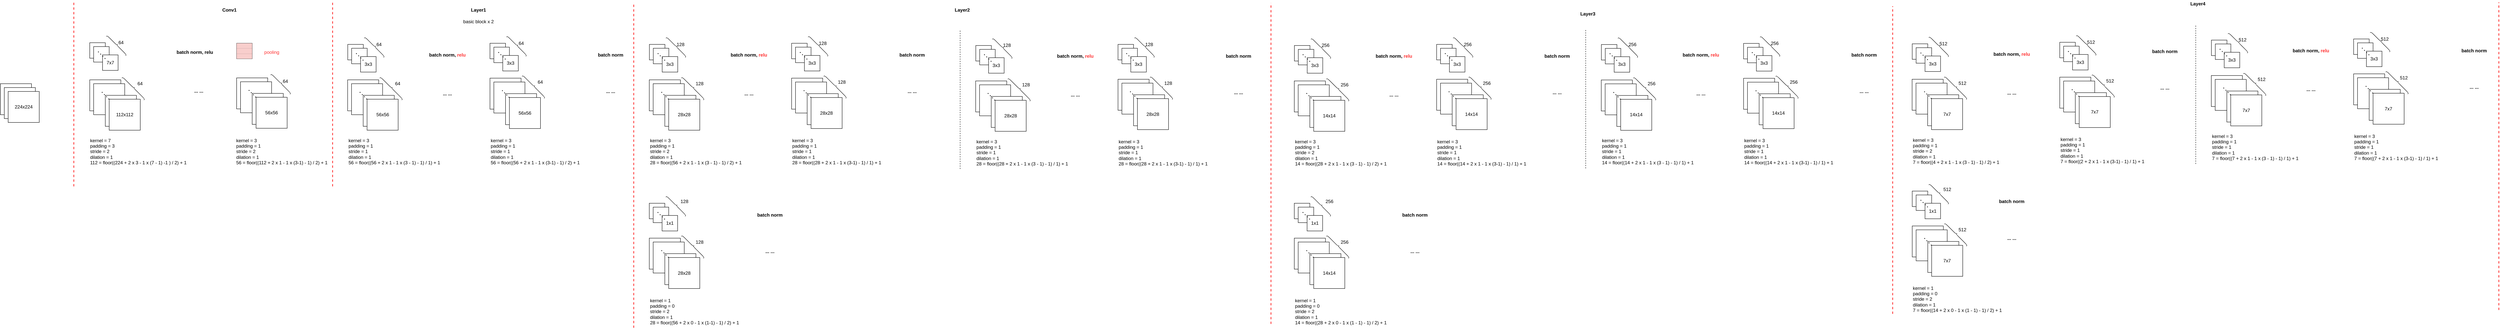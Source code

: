 <mxfile version="16.2.2" type="github">
  <diagram id="VlddvBZ7y_0hIab4voik" name="Page-1">
    <mxGraphModel dx="2190" dy="1957" grid="1" gridSize="10" guides="1" tooltips="1" connect="1" arrows="1" fold="1" page="1" pageScale="1" pageWidth="827" pageHeight="1169" math="0" shadow="0">
      <root>
        <mxCell id="0" />
        <mxCell id="1" parent="0" />
        <mxCell id="0pMEjqYekxcfD8_AW6o8-1" value="224x224" style="rounded=0;whiteSpace=wrap;html=1;" vertex="1" parent="1">
          <mxGeometry x="-190" y="90" width="80" height="80" as="geometry" />
        </mxCell>
        <mxCell id="0pMEjqYekxcfD8_AW6o8-4" value="224x224" style="rounded=0;whiteSpace=wrap;html=1;" vertex="1" parent="1">
          <mxGeometry x="-180" y="100" width="80" height="80" as="geometry" />
        </mxCell>
        <mxCell id="0pMEjqYekxcfD8_AW6o8-5" value="224x224" style="rounded=0;whiteSpace=wrap;html=1;" vertex="1" parent="1">
          <mxGeometry x="-170" y="110" width="80" height="80" as="geometry" />
        </mxCell>
        <mxCell id="0pMEjqYekxcfD8_AW6o8-6" value="7x7" style="rounded=0;whiteSpace=wrap;html=1;" vertex="1" parent="1">
          <mxGeometry x="40" y="-15.79" width="40" height="40" as="geometry" />
        </mxCell>
        <mxCell id="0pMEjqYekxcfD8_AW6o8-7" value="" style="rounded=0;whiteSpace=wrap;html=1;" vertex="1" parent="1">
          <mxGeometry x="50" y="-5.79" width="40" height="40" as="geometry" />
        </mxCell>
        <mxCell id="0pMEjqYekxcfD8_AW6o8-10" value="7x7" style="rounded=0;whiteSpace=wrap;html=1;" vertex="1" parent="1">
          <mxGeometry x="72.92" y="15.67" width="40" height="40" as="geometry" />
        </mxCell>
        <mxCell id="0pMEjqYekxcfD8_AW6o8-11" value="" style="shape=curlyBracket;whiteSpace=wrap;html=1;rounded=1;flipH=1;size=0.5;rotation=-45;" vertex="1" parent="1">
          <mxGeometry x="106.46" y="-44.33" width="6.46" height="70" as="geometry" />
        </mxCell>
        <mxCell id="0pMEjqYekxcfD8_AW6o8-12" value="64" style="text;html=1;align=center;verticalAlign=middle;resizable=0;points=[];autosize=1;strokeColor=none;fillColor=none;" vertex="1" parent="1">
          <mxGeometry x="105" y="-25.79" width="30" height="20" as="geometry" />
        </mxCell>
        <mxCell id="0pMEjqYekxcfD8_AW6o8-20" value="" style="endArrow=none;dashed=1;html=1;dashPattern=1 3;strokeWidth=2;rounded=0;" edge="1" parent="1">
          <mxGeometry width="50" height="50" relative="1" as="geometry">
            <mxPoint x="80" y="25.67" as="sourcePoint" />
            <mxPoint x="60" y="5.67" as="targetPoint" />
          </mxGeometry>
        </mxCell>
        <mxCell id="0pMEjqYekxcfD8_AW6o8-23" value="kernel = 7&lt;br&gt;padding = 3&lt;br&gt;stride = 2&lt;br&gt;dilation = 1&lt;br&gt;112 = floor((224 + 2 x 3 - 1 x (7 - 1) -1 ) / 2) + 1" style="text;html=1;align=left;verticalAlign=middle;resizable=0;points=[];autosize=1;strokeColor=none;fillColor=none;" vertex="1" parent="1">
          <mxGeometry x="38.54" y="230" width="260" height="70" as="geometry" />
        </mxCell>
        <mxCell id="0pMEjqYekxcfD8_AW6o8-24" value="112x112" style="rounded=0;whiteSpace=wrap;html=1;" vertex="1" parent="1">
          <mxGeometry x="418" y="75" width="80" height="80" as="geometry" />
        </mxCell>
        <mxCell id="0pMEjqYekxcfD8_AW6o8-25" value="" style="rounded=0;whiteSpace=wrap;html=1;" vertex="1" parent="1">
          <mxGeometry x="428" y="85" width="80" height="80" as="geometry" />
        </mxCell>
        <mxCell id="0pMEjqYekxcfD8_AW6o8-26" value="112x112" style="rounded=0;whiteSpace=wrap;html=1;" vertex="1" parent="1">
          <mxGeometry x="458" y="115" width="80" height="80" as="geometry" />
        </mxCell>
        <mxCell id="0pMEjqYekxcfD8_AW6o8-27" value="56x56" style="rounded=0;whiteSpace=wrap;html=1;" vertex="1" parent="1">
          <mxGeometry x="468" y="125" width="80" height="80" as="geometry" />
        </mxCell>
        <mxCell id="0pMEjqYekxcfD8_AW6o8-28" value="" style="endArrow=none;dashed=1;html=1;dashPattern=1 3;strokeWidth=2;rounded=0;" edge="1" parent="1">
          <mxGeometry width="50" height="50" relative="1" as="geometry">
            <mxPoint x="467.69" y="125" as="sourcePoint" />
            <mxPoint x="447.69" y="105" as="targetPoint" />
          </mxGeometry>
        </mxCell>
        <mxCell id="0pMEjqYekxcfD8_AW6o8-29" value="" style="shape=curlyBracket;whiteSpace=wrap;html=1;rounded=1;flipH=1;size=0.5;rotation=-45;" vertex="1" parent="1">
          <mxGeometry x="529.46" y="55" width="6.46" height="70" as="geometry" />
        </mxCell>
        <mxCell id="0pMEjqYekxcfD8_AW6o8-30" value="64" style="text;html=1;align=center;verticalAlign=middle;resizable=0;points=[];autosize=1;strokeColor=none;fillColor=none;" vertex="1" parent="1">
          <mxGeometry x="528" y="73.54" width="30" height="20" as="geometry" />
        </mxCell>
        <mxCell id="0pMEjqYekxcfD8_AW6o8-70" value="kernel = 3&lt;br&gt;padding = 1&lt;br&gt;stride = 2&lt;br&gt;dilation = 1&lt;br&gt;&lt;span style=&quot;text-align: center&quot;&gt;56 = floor((112 + 2 x 1 - 1 x (3-1) - 1) / 2) + 1&lt;/span&gt;" style="text;html=1;align=left;verticalAlign=middle;resizable=0;points=[];autosize=1;strokeColor=none;fillColor=none;" vertex="1" parent="1">
          <mxGeometry x="415" y="225" width="250" height="80" as="geometry" />
        </mxCell>
        <mxCell id="0pMEjqYekxcfD8_AW6o8-71" value="" style="endArrow=none;dashed=1;html=1;rounded=0;fontStyle=0;strokeWidth=2;strokeColor=#FF3333;" edge="1" parent="1">
          <mxGeometry width="50" height="50" relative="1" as="geometry">
            <mxPoint x="-1" y="355" as="sourcePoint" />
            <mxPoint x="-1" y="-125" as="targetPoint" />
          </mxGeometry>
        </mxCell>
        <mxCell id="0pMEjqYekxcfD8_AW6o8-72" value="" style="endArrow=none;dashed=1;html=1;rounded=0;strokeWidth=2;strokeColor=#FF3333;" edge="1" parent="1">
          <mxGeometry width="50" height="50" relative="1" as="geometry">
            <mxPoint x="665" y="355" as="sourcePoint" />
            <mxPoint x="665" y="-125" as="targetPoint" />
          </mxGeometry>
        </mxCell>
        <mxCell id="0pMEjqYekxcfD8_AW6o8-73" value="&lt;b&gt;Conv1&lt;/b&gt;" style="text;html=1;align=center;verticalAlign=middle;resizable=0;points=[];autosize=1;strokeColor=none;fillColor=none;" vertex="1" parent="1">
          <mxGeometry x="374" y="-110" width="50" height="20" as="geometry" />
        </mxCell>
        <mxCell id="0pMEjqYekxcfD8_AW6o8-111" value="7x7" style="rounded=0;whiteSpace=wrap;html=1;" vertex="1" parent="1">
          <mxGeometry x="704" y="-11.46" width="40" height="40" as="geometry" />
        </mxCell>
        <mxCell id="0pMEjqYekxcfD8_AW6o8-112" value="" style="rounded=0;whiteSpace=wrap;html=1;" vertex="1" parent="1">
          <mxGeometry x="714" y="-1.46" width="40" height="40" as="geometry" />
        </mxCell>
        <mxCell id="0pMEjqYekxcfD8_AW6o8-113" value="3x3" style="rounded=0;whiteSpace=wrap;html=1;" vertex="1" parent="1">
          <mxGeometry x="736.92" y="20" width="40" height="40" as="geometry" />
        </mxCell>
        <mxCell id="0pMEjqYekxcfD8_AW6o8-114" value="" style="shape=curlyBracket;whiteSpace=wrap;html=1;rounded=1;flipH=1;size=0.5;rotation=-45;" vertex="1" parent="1">
          <mxGeometry x="770.46" y="-40" width="6.46" height="70" as="geometry" />
        </mxCell>
        <mxCell id="0pMEjqYekxcfD8_AW6o8-115" value="64" style="text;html=1;align=center;verticalAlign=middle;resizable=0;points=[];autosize=1;strokeColor=none;fillColor=none;" vertex="1" parent="1">
          <mxGeometry x="769" y="-21.46" width="30" height="20" as="geometry" />
        </mxCell>
        <mxCell id="0pMEjqYekxcfD8_AW6o8-116" value="112x112" style="rounded=0;whiteSpace=wrap;html=1;" vertex="1" parent="1">
          <mxGeometry x="703.69" y="80" width="80" height="80" as="geometry" />
        </mxCell>
        <mxCell id="0pMEjqYekxcfD8_AW6o8-117" value="" style="rounded=0;whiteSpace=wrap;html=1;" vertex="1" parent="1">
          <mxGeometry x="713.69" y="90" width="80" height="80" as="geometry" />
        </mxCell>
        <mxCell id="0pMEjqYekxcfD8_AW6o8-118" value="112x112" style="rounded=0;whiteSpace=wrap;html=1;" vertex="1" parent="1">
          <mxGeometry x="743.69" y="120" width="80" height="80" as="geometry" />
        </mxCell>
        <mxCell id="0pMEjqYekxcfD8_AW6o8-119" value="56x56" style="rounded=0;whiteSpace=wrap;html=1;" vertex="1" parent="1">
          <mxGeometry x="753.69" y="130" width="80" height="80" as="geometry" />
        </mxCell>
        <mxCell id="0pMEjqYekxcfD8_AW6o8-120" value="" style="endArrow=none;dashed=1;html=1;dashPattern=1 3;strokeWidth=2;rounded=0;" edge="1" parent="1">
          <mxGeometry width="50" height="50" relative="1" as="geometry">
            <mxPoint x="744" y="30" as="sourcePoint" />
            <mxPoint x="724" y="10" as="targetPoint" />
          </mxGeometry>
        </mxCell>
        <mxCell id="0pMEjqYekxcfD8_AW6o8-121" value="" style="endArrow=none;dashed=1;html=1;dashPattern=1 3;strokeWidth=2;rounded=0;" edge="1" parent="1">
          <mxGeometry width="50" height="50" relative="1" as="geometry">
            <mxPoint x="753.38" y="130" as="sourcePoint" />
            <mxPoint x="733.38" y="110" as="targetPoint" />
          </mxGeometry>
        </mxCell>
        <mxCell id="0pMEjqYekxcfD8_AW6o8-122" value="" style="shape=curlyBracket;whiteSpace=wrap;html=1;rounded=1;flipH=1;size=0.5;rotation=-45;" vertex="1" parent="1">
          <mxGeometry x="813.69" y="61.46" width="6.46" height="80" as="geometry" />
        </mxCell>
        <mxCell id="0pMEjqYekxcfD8_AW6o8-123" value="64" style="text;html=1;align=center;verticalAlign=middle;resizable=0;points=[];autosize=1;strokeColor=none;fillColor=none;" vertex="1" parent="1">
          <mxGeometry x="817.23" y="80.0" width="30" height="20" as="geometry" />
        </mxCell>
        <mxCell id="0pMEjqYekxcfD8_AW6o8-124" value="kernel = 3&lt;br&gt;padding = 1&lt;br&gt;stride = 1&lt;br&gt;dilation = 1&lt;br&gt;56 = floor((56 + 2 x 1 - 1 x (3 - 1) - 1) / 1) + 1" style="text;html=1;align=left;verticalAlign=middle;resizable=0;points=[];autosize=1;strokeColor=none;fillColor=none;" vertex="1" parent="1">
          <mxGeometry x="703.69" y="230" width="250" height="70" as="geometry" />
        </mxCell>
        <mxCell id="0pMEjqYekxcfD8_AW6o8-135" value="kernel = 3&lt;br&gt;padding = 1&lt;br&gt;stride = 1&lt;br&gt;dilation = 1&lt;br&gt;&lt;span style=&quot;text-align: center&quot;&gt;56 = floor((56 + 2 x 1 - 1 x (3-1) - 1) / 2) + 1&lt;/span&gt;" style="text;html=1;align=left;verticalAlign=middle;resizable=0;points=[];autosize=1;strokeColor=none;fillColor=none;" vertex="1" parent="1">
          <mxGeometry x="1070" y="225" width="240" height="80" as="geometry" />
        </mxCell>
        <mxCell id="0pMEjqYekxcfD8_AW6o8-137" value="" style="endArrow=none;dashed=1;html=1;rounded=0;strokeWidth=2;strokeColor=#FF3333;" edge="1" parent="1">
          <mxGeometry width="50" height="50" relative="1" as="geometry">
            <mxPoint x="1440" y="720" as="sourcePoint" />
            <mxPoint x="1440" y="-120" as="targetPoint" />
          </mxGeometry>
        </mxCell>
        <mxCell id="0pMEjqYekxcfD8_AW6o8-138" value="&lt;b&gt;Layer1&lt;/b&gt;" style="text;html=1;align=center;verticalAlign=middle;resizable=0;points=[];autosize=1;strokeColor=none;fillColor=none;" vertex="1" parent="1">
          <mxGeometry x="1015" y="-110" width="50" height="20" as="geometry" />
        </mxCell>
        <mxCell id="0pMEjqYekxcfD8_AW6o8-170" value="&lt;b&gt;batch norm, relu&lt;/b&gt;" style="text;html=1;align=center;verticalAlign=middle;resizable=0;points=[];autosize=1;strokeColor=none;fillColor=none;" vertex="1" parent="1">
          <mxGeometry x="255" y="-1.46" width="110" height="20" as="geometry" />
        </mxCell>
        <mxCell id="0pMEjqYekxcfD8_AW6o8-171" value="&lt;b&gt;batch norm, &lt;font color=&quot;#ff3333&quot;&gt;relu&lt;/font&gt;&lt;/b&gt;" style="text;html=1;align=center;verticalAlign=middle;resizable=0;points=[];autosize=1;strokeColor=none;fillColor=none;" vertex="1" parent="1">
          <mxGeometry x="905" y="5.73" width="110" height="20" as="geometry" />
        </mxCell>
        <mxCell id="0pMEjqYekxcfD8_AW6o8-172" value="basic block x 2" style="text;html=1;align=center;verticalAlign=middle;resizable=0;points=[];autosize=1;strokeColor=none;fillColor=none;" vertex="1" parent="1">
          <mxGeometry x="995" y="-80" width="90" height="20" as="geometry" />
        </mxCell>
        <mxCell id="0pMEjqYekxcfD8_AW6o8-173" value="7x7" style="rounded=0;whiteSpace=wrap;html=1;" vertex="1" parent="1">
          <mxGeometry x="1070" y="-14.33" width="40" height="40" as="geometry" />
        </mxCell>
        <mxCell id="0pMEjqYekxcfD8_AW6o8-174" value="" style="rounded=0;whiteSpace=wrap;html=1;" vertex="1" parent="1">
          <mxGeometry x="1080" y="-4.33" width="40" height="40" as="geometry" />
        </mxCell>
        <mxCell id="0pMEjqYekxcfD8_AW6o8-175" value="3x3" style="rounded=0;whiteSpace=wrap;html=1;" vertex="1" parent="1">
          <mxGeometry x="1102.92" y="17.13" width="40" height="40" as="geometry" />
        </mxCell>
        <mxCell id="0pMEjqYekxcfD8_AW6o8-176" value="" style="shape=curlyBracket;whiteSpace=wrap;html=1;rounded=1;flipH=1;size=0.5;rotation=-45;" vertex="1" parent="1">
          <mxGeometry x="1136.46" y="-42.87" width="6.46" height="70" as="geometry" />
        </mxCell>
        <mxCell id="0pMEjqYekxcfD8_AW6o8-177" value="64" style="text;html=1;align=center;verticalAlign=middle;resizable=0;points=[];autosize=1;strokeColor=none;fillColor=none;" vertex="1" parent="1">
          <mxGeometry x="1135" y="-24.33" width="30" height="20" as="geometry" />
        </mxCell>
        <mxCell id="0pMEjqYekxcfD8_AW6o8-178" value="" style="endArrow=none;dashed=1;html=1;dashPattern=1 3;strokeWidth=2;rounded=0;" edge="1" parent="1">
          <mxGeometry width="50" height="50" relative="1" as="geometry">
            <mxPoint x="1110" y="27.13" as="sourcePoint" />
            <mxPoint x="1090" y="7.13" as="targetPoint" />
          </mxGeometry>
        </mxCell>
        <mxCell id="0pMEjqYekxcfD8_AW6o8-179" value="112x112" style="rounded=0;whiteSpace=wrap;html=1;" vertex="1" parent="1">
          <mxGeometry x="1070" y="75.67" width="80" height="80" as="geometry" />
        </mxCell>
        <mxCell id="0pMEjqYekxcfD8_AW6o8-180" value="" style="rounded=0;whiteSpace=wrap;html=1;" vertex="1" parent="1">
          <mxGeometry x="1080" y="85.67" width="80" height="80" as="geometry" />
        </mxCell>
        <mxCell id="0pMEjqYekxcfD8_AW6o8-181" value="112x112" style="rounded=0;whiteSpace=wrap;html=1;" vertex="1" parent="1">
          <mxGeometry x="1110" y="115.67" width="80" height="80" as="geometry" />
        </mxCell>
        <mxCell id="0pMEjqYekxcfD8_AW6o8-182" value="56x56" style="rounded=0;whiteSpace=wrap;html=1;" vertex="1" parent="1">
          <mxGeometry x="1120" y="125.67" width="80" height="80" as="geometry" />
        </mxCell>
        <mxCell id="0pMEjqYekxcfD8_AW6o8-183" value="" style="endArrow=none;dashed=1;html=1;dashPattern=1 3;strokeWidth=2;rounded=0;" edge="1" parent="1">
          <mxGeometry width="50" height="50" relative="1" as="geometry">
            <mxPoint x="1119.69" y="125.67" as="sourcePoint" />
            <mxPoint x="1099.69" y="105.67" as="targetPoint" />
          </mxGeometry>
        </mxCell>
        <mxCell id="0pMEjqYekxcfD8_AW6o8-184" value="" style="shape=curlyBracket;whiteSpace=wrap;html=1;rounded=1;flipH=1;size=0.5;rotation=-45;" vertex="1" parent="1">
          <mxGeometry x="1180" y="57.13" width="6.46" height="80" as="geometry" />
        </mxCell>
        <mxCell id="0pMEjqYekxcfD8_AW6o8-185" value="64" style="text;html=1;align=center;verticalAlign=middle;resizable=0;points=[];autosize=1;strokeColor=none;fillColor=none;" vertex="1" parent="1">
          <mxGeometry x="1183.54" y="75.67" width="30" height="20" as="geometry" />
        </mxCell>
        <mxCell id="0pMEjqYekxcfD8_AW6o8-186" value="&lt;b&gt;batch norm&lt;/b&gt;" style="text;html=1;align=center;verticalAlign=middle;resizable=0;points=[];autosize=1;strokeColor=none;fillColor=none;" vertex="1" parent="1">
          <mxGeometry x="1340" y="5.67" width="80" height="20" as="geometry" />
        </mxCell>
        <mxCell id="0pMEjqYekxcfD8_AW6o8-187" value="&lt;b&gt;... ...&lt;/b&gt;" style="text;html=1;align=center;verticalAlign=middle;resizable=0;points=[];autosize=1;strokeColor=none;fillColor=none;" vertex="1" parent="1">
          <mxGeometry x="940" y="105.67" width="40" height="20" as="geometry" />
        </mxCell>
        <mxCell id="0pMEjqYekxcfD8_AW6o8-188" value="112x112" style="rounded=0;whiteSpace=wrap;html=1;" vertex="1" parent="1">
          <mxGeometry x="40" y="80" width="80" height="80" as="geometry" />
        </mxCell>
        <mxCell id="0pMEjqYekxcfD8_AW6o8-189" value="" style="rounded=0;whiteSpace=wrap;html=1;" vertex="1" parent="1">
          <mxGeometry x="50" y="90" width="80" height="80" as="geometry" />
        </mxCell>
        <mxCell id="0pMEjqYekxcfD8_AW6o8-190" value="112x112" style="rounded=0;whiteSpace=wrap;html=1;" vertex="1" parent="1">
          <mxGeometry x="80" y="120" width="80" height="80" as="geometry" />
        </mxCell>
        <mxCell id="0pMEjqYekxcfD8_AW6o8-191" value="112x112" style="rounded=0;whiteSpace=wrap;html=1;" vertex="1" parent="1">
          <mxGeometry x="90" y="130" width="80" height="80" as="geometry" />
        </mxCell>
        <mxCell id="0pMEjqYekxcfD8_AW6o8-192" value="" style="endArrow=none;dashed=1;html=1;dashPattern=1 3;strokeWidth=2;rounded=0;" edge="1" parent="1">
          <mxGeometry width="50" height="50" relative="1" as="geometry">
            <mxPoint x="89.69" y="130" as="sourcePoint" />
            <mxPoint x="69.69" y="110" as="targetPoint" />
          </mxGeometry>
        </mxCell>
        <mxCell id="0pMEjqYekxcfD8_AW6o8-193" value="" style="shape=curlyBracket;whiteSpace=wrap;html=1;rounded=1;flipH=1;size=0.5;rotation=-45;" vertex="1" parent="1">
          <mxGeometry x="150" y="61.46" width="6.46" height="80" as="geometry" />
        </mxCell>
        <mxCell id="0pMEjqYekxcfD8_AW6o8-194" value="64" style="text;html=1;align=center;verticalAlign=middle;resizable=0;points=[];autosize=1;strokeColor=none;fillColor=none;" vertex="1" parent="1">
          <mxGeometry x="153.54" y="80.0" width="30" height="20" as="geometry" />
        </mxCell>
        <mxCell id="0pMEjqYekxcfD8_AW6o8-196" value="&lt;b&gt;... ...&lt;/b&gt;" style="text;html=1;align=center;verticalAlign=middle;resizable=0;points=[];autosize=1;strokeColor=none;fillColor=none;" vertex="1" parent="1">
          <mxGeometry x="300" y="99.33" width="40" height="20" as="geometry" />
        </mxCell>
        <mxCell id="0pMEjqYekxcfD8_AW6o8-197" value="&lt;b&gt;... ...&lt;/b&gt;" style="text;html=1;align=center;verticalAlign=middle;resizable=0;points=[];autosize=1;strokeColor=none;fillColor=none;" vertex="1" parent="1">
          <mxGeometry x="1360" y="100" width="40" height="20" as="geometry" />
        </mxCell>
        <mxCell id="0pMEjqYekxcfD8_AW6o8-198" value="7x7" style="rounded=0;whiteSpace=wrap;html=1;" vertex="1" parent="1">
          <mxGeometry x="1480.31" y="-11.46" width="40" height="40" as="geometry" />
        </mxCell>
        <mxCell id="0pMEjqYekxcfD8_AW6o8-199" value="" style="rounded=0;whiteSpace=wrap;html=1;" vertex="1" parent="1">
          <mxGeometry x="1490.31" y="-1.46" width="40" height="40" as="geometry" />
        </mxCell>
        <mxCell id="0pMEjqYekxcfD8_AW6o8-200" value="3x3" style="rounded=0;whiteSpace=wrap;html=1;" vertex="1" parent="1">
          <mxGeometry x="1513.23" y="20" width="40" height="40" as="geometry" />
        </mxCell>
        <mxCell id="0pMEjqYekxcfD8_AW6o8-201" value="" style="shape=curlyBracket;whiteSpace=wrap;html=1;rounded=1;flipH=1;size=0.5;rotation=-45;" vertex="1" parent="1">
          <mxGeometry x="1546.77" y="-40" width="6.46" height="70" as="geometry" />
        </mxCell>
        <mxCell id="0pMEjqYekxcfD8_AW6o8-202" value="128" style="text;html=1;align=center;verticalAlign=middle;resizable=0;points=[];autosize=1;strokeColor=none;fillColor=none;" vertex="1" parent="1">
          <mxGeometry x="1540.31" y="-21.46" width="40" height="20" as="geometry" />
        </mxCell>
        <mxCell id="0pMEjqYekxcfD8_AW6o8-203" value="112x112" style="rounded=0;whiteSpace=wrap;html=1;" vertex="1" parent="1">
          <mxGeometry x="1480" y="80" width="80" height="80" as="geometry" />
        </mxCell>
        <mxCell id="0pMEjqYekxcfD8_AW6o8-204" value="" style="rounded=0;whiteSpace=wrap;html=1;" vertex="1" parent="1">
          <mxGeometry x="1490" y="90" width="80" height="80" as="geometry" />
        </mxCell>
        <mxCell id="0pMEjqYekxcfD8_AW6o8-205" value="112x112" style="rounded=0;whiteSpace=wrap;html=1;" vertex="1" parent="1">
          <mxGeometry x="1520" y="120" width="80" height="80" as="geometry" />
        </mxCell>
        <mxCell id="0pMEjqYekxcfD8_AW6o8-206" value="28x28" style="rounded=0;whiteSpace=wrap;html=1;" vertex="1" parent="1">
          <mxGeometry x="1530" y="130" width="80" height="80" as="geometry" />
        </mxCell>
        <mxCell id="0pMEjqYekxcfD8_AW6o8-207" value="" style="endArrow=none;dashed=1;html=1;dashPattern=1 3;strokeWidth=2;rounded=0;" edge="1" parent="1">
          <mxGeometry width="50" height="50" relative="1" as="geometry">
            <mxPoint x="1520.31" y="30" as="sourcePoint" />
            <mxPoint x="1500.31" y="10" as="targetPoint" />
          </mxGeometry>
        </mxCell>
        <mxCell id="0pMEjqYekxcfD8_AW6o8-208" value="" style="endArrow=none;dashed=1;html=1;dashPattern=1 3;strokeWidth=2;rounded=0;" edge="1" parent="1">
          <mxGeometry width="50" height="50" relative="1" as="geometry">
            <mxPoint x="1529.69" y="130" as="sourcePoint" />
            <mxPoint x="1509.69" y="110" as="targetPoint" />
          </mxGeometry>
        </mxCell>
        <mxCell id="0pMEjqYekxcfD8_AW6o8-209" value="" style="shape=curlyBracket;whiteSpace=wrap;html=1;rounded=1;flipH=1;size=0.5;rotation=-45;" vertex="1" parent="1">
          <mxGeometry x="1590" y="61.46" width="6.46" height="80" as="geometry" />
        </mxCell>
        <mxCell id="0pMEjqYekxcfD8_AW6o8-210" value="128" style="text;html=1;align=center;verticalAlign=middle;resizable=0;points=[];autosize=1;strokeColor=none;fillColor=none;" vertex="1" parent="1">
          <mxGeometry x="1588.54" y="80.0" width="40" height="20" as="geometry" />
        </mxCell>
        <mxCell id="0pMEjqYekxcfD8_AW6o8-211" value="kernel = 3&lt;br&gt;padding = 1&lt;br&gt;stride = 2&lt;br&gt;dilation = 1&lt;br&gt;28 = floor((56 + 2 x 1 - 1 x (3 - 1) - 1) / 2) + 1" style="text;html=1;align=left;verticalAlign=middle;resizable=0;points=[];autosize=1;strokeColor=none;fillColor=none;" vertex="1" parent="1">
          <mxGeometry x="1480" y="230" width="250" height="70" as="geometry" />
        </mxCell>
        <mxCell id="0pMEjqYekxcfD8_AW6o8-212" value="kernel = 3&lt;br&gt;padding = 1&lt;br&gt;stride = 1&lt;br&gt;dilation = 1&lt;br&gt;&lt;span style=&quot;text-align: center&quot;&gt;28 = floor((28 + 2 x 1 - 1 x (3-1) - 1) / 1) + 1&lt;/span&gt;" style="text;html=1;align=left;verticalAlign=middle;resizable=0;points=[];autosize=1;strokeColor=none;fillColor=none;" vertex="1" parent="1">
          <mxGeometry x="1846.31" y="230" width="240" height="70" as="geometry" />
        </mxCell>
        <mxCell id="0pMEjqYekxcfD8_AW6o8-213" value="" style="endArrow=none;dashed=1;html=1;rounded=0;strokeWidth=2;strokeColor=#FF3333;" edge="1" parent="1">
          <mxGeometry width="50" height="50" relative="1" as="geometry">
            <mxPoint x="3080" y="710" as="sourcePoint" />
            <mxPoint x="3080" y="-118.2" as="targetPoint" />
          </mxGeometry>
        </mxCell>
        <mxCell id="0pMEjqYekxcfD8_AW6o8-214" value="&lt;b&gt;Layer2&lt;/b&gt;" style="text;html=1;align=center;verticalAlign=middle;resizable=0;points=[];autosize=1;strokeColor=none;fillColor=none;" vertex="1" parent="1">
          <mxGeometry x="2260" y="-110" width="50" height="20" as="geometry" />
        </mxCell>
        <mxCell id="0pMEjqYekxcfD8_AW6o8-215" value="&lt;b&gt;batch norm, &lt;font color=&quot;#ff3333&quot;&gt;relu&lt;/font&gt;&lt;/b&gt;" style="text;html=1;align=center;verticalAlign=middle;resizable=0;points=[];autosize=1;strokeColor=none;fillColor=none;" vertex="1" parent="1">
          <mxGeometry x="1681.31" y="5.73" width="110" height="20" as="geometry" />
        </mxCell>
        <mxCell id="0pMEjqYekxcfD8_AW6o8-217" value="7x7" style="rounded=0;whiteSpace=wrap;html=1;" vertex="1" parent="1">
          <mxGeometry x="1846.31" y="-14.33" width="40" height="40" as="geometry" />
        </mxCell>
        <mxCell id="0pMEjqYekxcfD8_AW6o8-218" value="" style="rounded=0;whiteSpace=wrap;html=1;" vertex="1" parent="1">
          <mxGeometry x="1856.31" y="-4.33" width="40" height="40" as="geometry" />
        </mxCell>
        <mxCell id="0pMEjqYekxcfD8_AW6o8-219" value="3x3" style="rounded=0;whiteSpace=wrap;html=1;" vertex="1" parent="1">
          <mxGeometry x="1879.23" y="17.13" width="40" height="40" as="geometry" />
        </mxCell>
        <mxCell id="0pMEjqYekxcfD8_AW6o8-220" value="" style="shape=curlyBracket;whiteSpace=wrap;html=1;rounded=1;flipH=1;size=0.5;rotation=-45;" vertex="1" parent="1">
          <mxGeometry x="1912.77" y="-42.87" width="6.46" height="70" as="geometry" />
        </mxCell>
        <mxCell id="0pMEjqYekxcfD8_AW6o8-221" value="128" style="text;html=1;align=center;verticalAlign=middle;resizable=0;points=[];autosize=1;strokeColor=none;fillColor=none;" vertex="1" parent="1">
          <mxGeometry x="1906.31" y="-24.33" width="40" height="20" as="geometry" />
        </mxCell>
        <mxCell id="0pMEjqYekxcfD8_AW6o8-222" value="" style="endArrow=none;dashed=1;html=1;dashPattern=1 3;strokeWidth=2;rounded=0;" edge="1" parent="1">
          <mxGeometry width="50" height="50" relative="1" as="geometry">
            <mxPoint x="1886.31" y="27.13" as="sourcePoint" />
            <mxPoint x="1866.31" y="7.13" as="targetPoint" />
          </mxGeometry>
        </mxCell>
        <mxCell id="0pMEjqYekxcfD8_AW6o8-223" value="112x112" style="rounded=0;whiteSpace=wrap;html=1;" vertex="1" parent="1">
          <mxGeometry x="1846.31" y="75.67" width="80" height="80" as="geometry" />
        </mxCell>
        <mxCell id="0pMEjqYekxcfD8_AW6o8-224" value="" style="rounded=0;whiteSpace=wrap;html=1;" vertex="1" parent="1">
          <mxGeometry x="1856.31" y="85.67" width="80" height="80" as="geometry" />
        </mxCell>
        <mxCell id="0pMEjqYekxcfD8_AW6o8-225" value="112x112" style="rounded=0;whiteSpace=wrap;html=1;" vertex="1" parent="1">
          <mxGeometry x="1886.31" y="115.67" width="80" height="80" as="geometry" />
        </mxCell>
        <mxCell id="0pMEjqYekxcfD8_AW6o8-226" value="28x28" style="rounded=0;whiteSpace=wrap;html=1;" vertex="1" parent="1">
          <mxGeometry x="1896.31" y="125.67" width="80" height="80" as="geometry" />
        </mxCell>
        <mxCell id="0pMEjqYekxcfD8_AW6o8-227" value="" style="endArrow=none;dashed=1;html=1;dashPattern=1 3;strokeWidth=2;rounded=0;" edge="1" parent="1">
          <mxGeometry width="50" height="50" relative="1" as="geometry">
            <mxPoint x="1896" y="125.67" as="sourcePoint" />
            <mxPoint x="1876" y="105.67" as="targetPoint" />
          </mxGeometry>
        </mxCell>
        <mxCell id="0pMEjqYekxcfD8_AW6o8-228" value="" style="shape=curlyBracket;whiteSpace=wrap;html=1;rounded=1;flipH=1;size=0.5;rotation=-45;" vertex="1" parent="1">
          <mxGeometry x="1956.31" y="57.13" width="6.46" height="80" as="geometry" />
        </mxCell>
        <mxCell id="0pMEjqYekxcfD8_AW6o8-229" value="128" style="text;html=1;align=center;verticalAlign=middle;resizable=0;points=[];autosize=1;strokeColor=none;fillColor=none;" vertex="1" parent="1">
          <mxGeometry x="1954.85" y="75.67" width="40" height="20" as="geometry" />
        </mxCell>
        <mxCell id="0pMEjqYekxcfD8_AW6o8-230" value="&lt;b&gt;batch norm&lt;/b&gt;" style="text;html=1;align=center;verticalAlign=middle;resizable=0;points=[];autosize=1;strokeColor=none;fillColor=none;" vertex="1" parent="1">
          <mxGeometry x="2116.31" y="5.67" width="80" height="20" as="geometry" />
        </mxCell>
        <mxCell id="0pMEjqYekxcfD8_AW6o8-231" value="&lt;b&gt;... ...&lt;/b&gt;" style="text;html=1;align=center;verticalAlign=middle;resizable=0;points=[];autosize=1;strokeColor=none;fillColor=none;" vertex="1" parent="1">
          <mxGeometry x="1716.31" y="105.67" width="40" height="20" as="geometry" />
        </mxCell>
        <mxCell id="0pMEjqYekxcfD8_AW6o8-232" value="&lt;b&gt;... ...&lt;/b&gt;" style="text;html=1;align=center;verticalAlign=middle;resizable=0;points=[];autosize=1;strokeColor=none;fillColor=none;" vertex="1" parent="1">
          <mxGeometry x="2136.31" y="100" width="40" height="20" as="geometry" />
        </mxCell>
        <mxCell id="0pMEjqYekxcfD8_AW6o8-233" value="kernel = 1&lt;br&gt;padding = 0&lt;br&gt;stride = 2&lt;br&gt;dilation = 1&lt;br&gt;&lt;span style=&quot;text-align: center&quot;&gt;28 = floor((56 + 2 x 0 - 1 x (1-1) - 1) / 2) + 1&lt;/span&gt;" style="text;html=1;align=left;verticalAlign=middle;resizable=0;points=[];autosize=1;strokeColor=none;fillColor=none;" vertex="1" parent="1">
          <mxGeometry x="1480" y="642.87" width="240" height="70" as="geometry" />
        </mxCell>
        <mxCell id="0pMEjqYekxcfD8_AW6o8-234" value="7x7" style="rounded=0;whiteSpace=wrap;html=1;" vertex="1" parent="1">
          <mxGeometry x="1480" y="398.54" width="40" height="40" as="geometry" />
        </mxCell>
        <mxCell id="0pMEjqYekxcfD8_AW6o8-235" value="" style="rounded=0;whiteSpace=wrap;html=1;" vertex="1" parent="1">
          <mxGeometry x="1490" y="408.54" width="40" height="40" as="geometry" />
        </mxCell>
        <mxCell id="0pMEjqYekxcfD8_AW6o8-236" value="1x1" style="rounded=0;whiteSpace=wrap;html=1;" vertex="1" parent="1">
          <mxGeometry x="1512.92" y="430" width="40" height="40" as="geometry" />
        </mxCell>
        <mxCell id="0pMEjqYekxcfD8_AW6o8-237" value="" style="shape=curlyBracket;whiteSpace=wrap;html=1;rounded=1;flipH=1;size=0.5;rotation=-45;" vertex="1" parent="1">
          <mxGeometry x="1546.46" y="370" width="6.46" height="70" as="geometry" />
        </mxCell>
        <mxCell id="0pMEjqYekxcfD8_AW6o8-238" value="128" style="text;html=1;align=center;verticalAlign=middle;resizable=0;points=[];autosize=1;strokeColor=none;fillColor=none;" vertex="1" parent="1">
          <mxGeometry x="1550" y="384.21" width="40" height="20" as="geometry" />
        </mxCell>
        <mxCell id="0pMEjqYekxcfD8_AW6o8-239" value="" style="endArrow=none;dashed=1;html=1;dashPattern=1 3;strokeWidth=2;rounded=0;" edge="1" parent="1">
          <mxGeometry width="50" height="50" relative="1" as="geometry">
            <mxPoint x="1520.0" y="440.0" as="sourcePoint" />
            <mxPoint x="1500.0" y="420.0" as="targetPoint" />
          </mxGeometry>
        </mxCell>
        <mxCell id="0pMEjqYekxcfD8_AW6o8-240" value="112x112" style="rounded=0;whiteSpace=wrap;html=1;" vertex="1" parent="1">
          <mxGeometry x="1480" y="488.54" width="80" height="80" as="geometry" />
        </mxCell>
        <mxCell id="0pMEjqYekxcfD8_AW6o8-241" value="" style="rounded=0;whiteSpace=wrap;html=1;" vertex="1" parent="1">
          <mxGeometry x="1490" y="498.54" width="80" height="80" as="geometry" />
        </mxCell>
        <mxCell id="0pMEjqYekxcfD8_AW6o8-242" value="112x112" style="rounded=0;whiteSpace=wrap;html=1;" vertex="1" parent="1">
          <mxGeometry x="1520" y="528.54" width="80" height="80" as="geometry" />
        </mxCell>
        <mxCell id="0pMEjqYekxcfD8_AW6o8-243" value="28x28" style="rounded=0;whiteSpace=wrap;html=1;" vertex="1" parent="1">
          <mxGeometry x="1530" y="538.54" width="80" height="80" as="geometry" />
        </mxCell>
        <mxCell id="0pMEjqYekxcfD8_AW6o8-244" value="" style="endArrow=none;dashed=1;html=1;dashPattern=1 3;strokeWidth=2;rounded=0;" edge="1" parent="1">
          <mxGeometry width="50" height="50" relative="1" as="geometry">
            <mxPoint x="1529.69" y="538.54" as="sourcePoint" />
            <mxPoint x="1509.69" y="518.54" as="targetPoint" />
          </mxGeometry>
        </mxCell>
        <mxCell id="0pMEjqYekxcfD8_AW6o8-245" value="" style="shape=curlyBracket;whiteSpace=wrap;html=1;rounded=1;flipH=1;size=0.5;rotation=-45;" vertex="1" parent="1">
          <mxGeometry x="1590" y="470" width="6.46" height="80" as="geometry" />
        </mxCell>
        <mxCell id="0pMEjqYekxcfD8_AW6o8-246" value="128" style="text;html=1;align=center;verticalAlign=middle;resizable=0;points=[];autosize=1;strokeColor=none;fillColor=none;" vertex="1" parent="1">
          <mxGeometry x="1588.54" y="488.54" width="40" height="20" as="geometry" />
        </mxCell>
        <mxCell id="0pMEjqYekxcfD8_AW6o8-247" value="&lt;b&gt;batch norm&lt;/b&gt;" style="text;html=1;align=center;verticalAlign=middle;resizable=0;points=[];autosize=1;strokeColor=none;fillColor=none;" vertex="1" parent="1">
          <mxGeometry x="1750" y="418.54" width="80" height="20" as="geometry" />
        </mxCell>
        <mxCell id="0pMEjqYekxcfD8_AW6o8-248" value="&lt;b&gt;... ...&lt;/b&gt;" style="text;html=1;align=center;verticalAlign=middle;resizable=0;points=[];autosize=1;strokeColor=none;fillColor=none;" vertex="1" parent="1">
          <mxGeometry x="1770" y="512.87" width="40" height="20" as="geometry" />
        </mxCell>
        <mxCell id="0pMEjqYekxcfD8_AW6o8-249" value="7x7" style="rounded=0;whiteSpace=wrap;html=1;" vertex="1" parent="1">
          <mxGeometry x="2320.31" y="-8.59" width="40" height="40" as="geometry" />
        </mxCell>
        <mxCell id="0pMEjqYekxcfD8_AW6o8-250" value="" style="rounded=0;whiteSpace=wrap;html=1;" vertex="1" parent="1">
          <mxGeometry x="2330.31" y="1.41" width="40" height="40" as="geometry" />
        </mxCell>
        <mxCell id="0pMEjqYekxcfD8_AW6o8-251" value="3x3" style="rounded=0;whiteSpace=wrap;html=1;" vertex="1" parent="1">
          <mxGeometry x="2353.23" y="22.87" width="40" height="40" as="geometry" />
        </mxCell>
        <mxCell id="0pMEjqYekxcfD8_AW6o8-252" value="" style="shape=curlyBracket;whiteSpace=wrap;html=1;rounded=1;flipH=1;size=0.5;rotation=-45;" vertex="1" parent="1">
          <mxGeometry x="2386.77" y="-37.13" width="6.46" height="70" as="geometry" />
        </mxCell>
        <mxCell id="0pMEjqYekxcfD8_AW6o8-253" value="128" style="text;html=1;align=center;verticalAlign=middle;resizable=0;points=[];autosize=1;strokeColor=none;fillColor=none;" vertex="1" parent="1">
          <mxGeometry x="2380.31" y="-18.59" width="40" height="20" as="geometry" />
        </mxCell>
        <mxCell id="0pMEjqYekxcfD8_AW6o8-254" value="112x112" style="rounded=0;whiteSpace=wrap;html=1;" vertex="1" parent="1">
          <mxGeometry x="2320" y="82.87" width="80" height="80" as="geometry" />
        </mxCell>
        <mxCell id="0pMEjqYekxcfD8_AW6o8-255" value="" style="rounded=0;whiteSpace=wrap;html=1;" vertex="1" parent="1">
          <mxGeometry x="2330" y="92.87" width="80" height="80" as="geometry" />
        </mxCell>
        <mxCell id="0pMEjqYekxcfD8_AW6o8-256" value="112x112" style="rounded=0;whiteSpace=wrap;html=1;" vertex="1" parent="1">
          <mxGeometry x="2360" y="122.87" width="80" height="80" as="geometry" />
        </mxCell>
        <mxCell id="0pMEjqYekxcfD8_AW6o8-257" value="28x28" style="rounded=0;whiteSpace=wrap;html=1;" vertex="1" parent="1">
          <mxGeometry x="2370" y="132.87" width="80" height="80" as="geometry" />
        </mxCell>
        <mxCell id="0pMEjqYekxcfD8_AW6o8-258" value="" style="endArrow=none;dashed=1;html=1;dashPattern=1 3;strokeWidth=2;rounded=0;" edge="1" parent="1">
          <mxGeometry width="50" height="50" relative="1" as="geometry">
            <mxPoint x="2360.31" y="32.87" as="sourcePoint" />
            <mxPoint x="2340.31" y="12.87" as="targetPoint" />
          </mxGeometry>
        </mxCell>
        <mxCell id="0pMEjqYekxcfD8_AW6o8-259" value="" style="endArrow=none;dashed=1;html=1;dashPattern=1 3;strokeWidth=2;rounded=0;" edge="1" parent="1">
          <mxGeometry width="50" height="50" relative="1" as="geometry">
            <mxPoint x="2369.69" y="132.87" as="sourcePoint" />
            <mxPoint x="2349.69" y="112.87" as="targetPoint" />
          </mxGeometry>
        </mxCell>
        <mxCell id="0pMEjqYekxcfD8_AW6o8-260" value="" style="shape=curlyBracket;whiteSpace=wrap;html=1;rounded=1;flipH=1;size=0.5;rotation=-45;" vertex="1" parent="1">
          <mxGeometry x="2430" y="64.33" width="6.46" height="80" as="geometry" />
        </mxCell>
        <mxCell id="0pMEjqYekxcfD8_AW6o8-261" value="128" style="text;html=1;align=center;verticalAlign=middle;resizable=0;points=[];autosize=1;strokeColor=none;fillColor=none;" vertex="1" parent="1">
          <mxGeometry x="2428.54" y="82.87" width="40" height="20" as="geometry" />
        </mxCell>
        <mxCell id="0pMEjqYekxcfD8_AW6o8-262" value="kernel = 3&lt;br&gt;padding = 1&lt;br&gt;stride = 1&lt;br&gt;dilation = 1&lt;br&gt;28 = floor((28 + 2 x 1 - 1 x (3 - 1) - 1) / 1) + 1" style="text;html=1;align=left;verticalAlign=middle;resizable=0;points=[];autosize=1;strokeColor=none;fillColor=none;" vertex="1" parent="1">
          <mxGeometry x="2320" y="232.87" width="250" height="70" as="geometry" />
        </mxCell>
        <mxCell id="0pMEjqYekxcfD8_AW6o8-263" value="kernel = 3&lt;br&gt;padding = 1&lt;br&gt;stride = 1&lt;br&gt;dilation = 1&lt;br&gt;&lt;span style=&quot;text-align: center&quot;&gt;28 = floor((28 + 2 x 1 - 1 x (3-1) - 1) / 1) + 1&lt;/span&gt;" style="text;html=1;align=left;verticalAlign=middle;resizable=0;points=[];autosize=1;strokeColor=none;fillColor=none;" vertex="1" parent="1">
          <mxGeometry x="2686.31" y="232.87" width="240" height="70" as="geometry" />
        </mxCell>
        <mxCell id="0pMEjqYekxcfD8_AW6o8-264" value="&lt;b&gt;batch norm, &lt;font color=&quot;#ff3333&quot;&gt;relu&lt;/font&gt;&lt;/b&gt;" style="text;html=1;align=center;verticalAlign=middle;resizable=0;points=[];autosize=1;strokeColor=none;fillColor=none;" vertex="1" parent="1">
          <mxGeometry x="2521.31" y="8.6" width="110" height="20" as="geometry" />
        </mxCell>
        <mxCell id="0pMEjqYekxcfD8_AW6o8-265" value="7x7" style="rounded=0;whiteSpace=wrap;html=1;" vertex="1" parent="1">
          <mxGeometry x="2686.31" y="-11.46" width="40" height="40" as="geometry" />
        </mxCell>
        <mxCell id="0pMEjqYekxcfD8_AW6o8-266" value="" style="rounded=0;whiteSpace=wrap;html=1;" vertex="1" parent="1">
          <mxGeometry x="2696.31" y="-1.46" width="40" height="40" as="geometry" />
        </mxCell>
        <mxCell id="0pMEjqYekxcfD8_AW6o8-267" value="3x3" style="rounded=0;whiteSpace=wrap;html=1;" vertex="1" parent="1">
          <mxGeometry x="2719.23" y="20.0" width="40" height="40" as="geometry" />
        </mxCell>
        <mxCell id="0pMEjqYekxcfD8_AW6o8-268" value="" style="shape=curlyBracket;whiteSpace=wrap;html=1;rounded=1;flipH=1;size=0.5;rotation=-45;" vertex="1" parent="1">
          <mxGeometry x="2752.77" y="-40" width="6.46" height="70" as="geometry" />
        </mxCell>
        <mxCell id="0pMEjqYekxcfD8_AW6o8-269" value="128" style="text;html=1;align=center;verticalAlign=middle;resizable=0;points=[];autosize=1;strokeColor=none;fillColor=none;" vertex="1" parent="1">
          <mxGeometry x="2746.31" y="-21.46" width="40" height="20" as="geometry" />
        </mxCell>
        <mxCell id="0pMEjqYekxcfD8_AW6o8-270" value="" style="endArrow=none;dashed=1;html=1;dashPattern=1 3;strokeWidth=2;rounded=0;" edge="1" parent="1">
          <mxGeometry width="50" height="50" relative="1" as="geometry">
            <mxPoint x="2726.31" y="30.0" as="sourcePoint" />
            <mxPoint x="2706.31" y="10.0" as="targetPoint" />
          </mxGeometry>
        </mxCell>
        <mxCell id="0pMEjqYekxcfD8_AW6o8-271" value="112x112" style="rounded=0;whiteSpace=wrap;html=1;" vertex="1" parent="1">
          <mxGeometry x="2686.31" y="78.54" width="80" height="80" as="geometry" />
        </mxCell>
        <mxCell id="0pMEjqYekxcfD8_AW6o8-272" value="" style="rounded=0;whiteSpace=wrap;html=1;" vertex="1" parent="1">
          <mxGeometry x="2696.31" y="88.54" width="80" height="80" as="geometry" />
        </mxCell>
        <mxCell id="0pMEjqYekxcfD8_AW6o8-273" value="112x112" style="rounded=0;whiteSpace=wrap;html=1;" vertex="1" parent="1">
          <mxGeometry x="2726.31" y="118.54" width="80" height="80" as="geometry" />
        </mxCell>
        <mxCell id="0pMEjqYekxcfD8_AW6o8-274" value="28x28" style="rounded=0;whiteSpace=wrap;html=1;" vertex="1" parent="1">
          <mxGeometry x="2736.31" y="128.54" width="80" height="80" as="geometry" />
        </mxCell>
        <mxCell id="0pMEjqYekxcfD8_AW6o8-275" value="" style="endArrow=none;dashed=1;html=1;dashPattern=1 3;strokeWidth=2;rounded=0;" edge="1" parent="1">
          <mxGeometry width="50" height="50" relative="1" as="geometry">
            <mxPoint x="2736" y="128.54" as="sourcePoint" />
            <mxPoint x="2716" y="108.54" as="targetPoint" />
          </mxGeometry>
        </mxCell>
        <mxCell id="0pMEjqYekxcfD8_AW6o8-276" value="" style="shape=curlyBracket;whiteSpace=wrap;html=1;rounded=1;flipH=1;size=0.5;rotation=-45;" vertex="1" parent="1">
          <mxGeometry x="2796.31" y="60.0" width="6.46" height="80" as="geometry" />
        </mxCell>
        <mxCell id="0pMEjqYekxcfD8_AW6o8-277" value="128" style="text;html=1;align=center;verticalAlign=middle;resizable=0;points=[];autosize=1;strokeColor=none;fillColor=none;" vertex="1" parent="1">
          <mxGeometry x="2794.85" y="78.54" width="40" height="20" as="geometry" />
        </mxCell>
        <mxCell id="0pMEjqYekxcfD8_AW6o8-278" value="&lt;b&gt;batch norm&lt;/b&gt;" style="text;html=1;align=center;verticalAlign=middle;resizable=0;points=[];autosize=1;strokeColor=none;fillColor=none;" vertex="1" parent="1">
          <mxGeometry x="2956.31" y="8.54" width="80" height="20" as="geometry" />
        </mxCell>
        <mxCell id="0pMEjqYekxcfD8_AW6o8-279" value="&lt;b&gt;... ...&lt;/b&gt;" style="text;html=1;align=center;verticalAlign=middle;resizable=0;points=[];autosize=1;strokeColor=none;fillColor=none;" vertex="1" parent="1">
          <mxGeometry x="2556.31" y="108.54" width="40" height="20" as="geometry" />
        </mxCell>
        <mxCell id="0pMEjqYekxcfD8_AW6o8-280" value="&lt;b&gt;... ...&lt;/b&gt;" style="text;html=1;align=center;verticalAlign=middle;resizable=0;points=[];autosize=1;strokeColor=none;fillColor=none;" vertex="1" parent="1">
          <mxGeometry x="2976.31" y="102.87" width="40" height="20" as="geometry" />
        </mxCell>
        <mxCell id="0pMEjqYekxcfD8_AW6o8-281" value="" style="endArrow=none;dashed=1;html=1;rounded=0;strokeWidth=1;" edge="1" parent="1">
          <mxGeometry width="50" height="50" relative="1" as="geometry">
            <mxPoint x="2280" y="310" as="sourcePoint" />
            <mxPoint x="2280" y="-50" as="targetPoint" />
          </mxGeometry>
        </mxCell>
        <mxCell id="0pMEjqYekxcfD8_AW6o8-364" value="7x7" style="rounded=0;whiteSpace=wrap;html=1;" vertex="1" parent="1">
          <mxGeometry x="3140.31" y="-8.57" width="40" height="40" as="geometry" />
        </mxCell>
        <mxCell id="0pMEjqYekxcfD8_AW6o8-365" value="" style="rounded=0;whiteSpace=wrap;html=1;" vertex="1" parent="1">
          <mxGeometry x="3150.31" y="1.43" width="40" height="40" as="geometry" />
        </mxCell>
        <mxCell id="0pMEjqYekxcfD8_AW6o8-366" value="3x3" style="rounded=0;whiteSpace=wrap;html=1;" vertex="1" parent="1">
          <mxGeometry x="3173.23" y="22.89" width="40" height="40" as="geometry" />
        </mxCell>
        <mxCell id="0pMEjqYekxcfD8_AW6o8-367" value="" style="shape=curlyBracket;whiteSpace=wrap;html=1;rounded=1;flipH=1;size=0.5;rotation=-45;" vertex="1" parent="1">
          <mxGeometry x="3206.77" y="-37.11" width="6.46" height="70" as="geometry" />
        </mxCell>
        <mxCell id="0pMEjqYekxcfD8_AW6o8-368" value="256" style="text;html=1;align=center;verticalAlign=middle;resizable=0;points=[];autosize=1;strokeColor=none;fillColor=none;" vertex="1" parent="1">
          <mxGeometry x="3200.31" y="-18.57" width="40" height="20" as="geometry" />
        </mxCell>
        <mxCell id="0pMEjqYekxcfD8_AW6o8-369" value="112x112" style="rounded=0;whiteSpace=wrap;html=1;" vertex="1" parent="1">
          <mxGeometry x="3140" y="82.89" width="80" height="80" as="geometry" />
        </mxCell>
        <mxCell id="0pMEjqYekxcfD8_AW6o8-370" value="" style="rounded=0;whiteSpace=wrap;html=1;" vertex="1" parent="1">
          <mxGeometry x="3150" y="92.89" width="80" height="80" as="geometry" />
        </mxCell>
        <mxCell id="0pMEjqYekxcfD8_AW6o8-371" value="112x112" style="rounded=0;whiteSpace=wrap;html=1;" vertex="1" parent="1">
          <mxGeometry x="3180" y="122.89" width="80" height="80" as="geometry" />
        </mxCell>
        <mxCell id="0pMEjqYekxcfD8_AW6o8-372" value="14x14" style="rounded=0;whiteSpace=wrap;html=1;" vertex="1" parent="1">
          <mxGeometry x="3190" y="132.89" width="80" height="80" as="geometry" />
        </mxCell>
        <mxCell id="0pMEjqYekxcfD8_AW6o8-373" value="" style="endArrow=none;dashed=1;html=1;dashPattern=1 3;strokeWidth=2;rounded=0;" edge="1" parent="1">
          <mxGeometry width="50" height="50" relative="1" as="geometry">
            <mxPoint x="3180.31" y="32.89" as="sourcePoint" />
            <mxPoint x="3160.31" y="12.89" as="targetPoint" />
          </mxGeometry>
        </mxCell>
        <mxCell id="0pMEjqYekxcfD8_AW6o8-374" value="" style="endArrow=none;dashed=1;html=1;dashPattern=1 3;strokeWidth=2;rounded=0;" edge="1" parent="1">
          <mxGeometry width="50" height="50" relative="1" as="geometry">
            <mxPoint x="3189.69" y="132.89" as="sourcePoint" />
            <mxPoint x="3169.69" y="112.89" as="targetPoint" />
          </mxGeometry>
        </mxCell>
        <mxCell id="0pMEjqYekxcfD8_AW6o8-375" value="" style="shape=curlyBracket;whiteSpace=wrap;html=1;rounded=1;flipH=1;size=0.5;rotation=-45;" vertex="1" parent="1">
          <mxGeometry x="3250" y="64.35" width="6.46" height="80" as="geometry" />
        </mxCell>
        <mxCell id="0pMEjqYekxcfD8_AW6o8-376" value="256" style="text;html=1;align=center;verticalAlign=middle;resizable=0;points=[];autosize=1;strokeColor=none;fillColor=none;" vertex="1" parent="1">
          <mxGeometry x="3248.54" y="82.89" width="40" height="20" as="geometry" />
        </mxCell>
        <mxCell id="0pMEjqYekxcfD8_AW6o8-377" value="kernel = 3&lt;br&gt;padding = 1&lt;br&gt;stride = 2&lt;br&gt;dilation = 1&lt;br&gt;14 = floor((28 + 2 x 1 - 1 x (3 - 1) - 1) / 2) + 1" style="text;html=1;align=left;verticalAlign=middle;resizable=0;points=[];autosize=1;strokeColor=none;fillColor=none;" vertex="1" parent="1">
          <mxGeometry x="3140" y="232.89" width="250" height="70" as="geometry" />
        </mxCell>
        <mxCell id="0pMEjqYekxcfD8_AW6o8-378" value="kernel = 3&lt;br&gt;padding = 1&lt;br&gt;stride = 1&lt;br&gt;dilation = 1&lt;br&gt;&lt;span style=&quot;text-align: center&quot;&gt;14 = floor((14 + 2 x 1 - 1 x (3-1) - 1) / 1) + 1&lt;/span&gt;" style="text;html=1;align=left;verticalAlign=middle;resizable=0;points=[];autosize=1;strokeColor=none;fillColor=none;" vertex="1" parent="1">
          <mxGeometry x="3506.31" y="232.89" width="240" height="70" as="geometry" />
        </mxCell>
        <mxCell id="0pMEjqYekxcfD8_AW6o8-379" value="&lt;b&gt;Layer3&lt;/b&gt;" style="text;html=1;align=center;verticalAlign=middle;resizable=0;points=[];autosize=1;strokeColor=none;fillColor=none;" vertex="1" parent="1">
          <mxGeometry x="3870" y="-100" width="50" height="20" as="geometry" />
        </mxCell>
        <mxCell id="0pMEjqYekxcfD8_AW6o8-380" value="&lt;b&gt;batch norm, &lt;font color=&quot;#ff3333&quot;&gt;relu&lt;/font&gt;&lt;/b&gt;" style="text;html=1;align=center;verticalAlign=middle;resizable=0;points=[];autosize=1;strokeColor=none;fillColor=none;" vertex="1" parent="1">
          <mxGeometry x="3341.31" y="8.62" width="110" height="20" as="geometry" />
        </mxCell>
        <mxCell id="0pMEjqYekxcfD8_AW6o8-381" value="7x7" style="rounded=0;whiteSpace=wrap;html=1;" vertex="1" parent="1">
          <mxGeometry x="3506.31" y="-11.44" width="40" height="40" as="geometry" />
        </mxCell>
        <mxCell id="0pMEjqYekxcfD8_AW6o8-382" value="" style="rounded=0;whiteSpace=wrap;html=1;" vertex="1" parent="1">
          <mxGeometry x="3516.31" y="-1.44" width="40" height="40" as="geometry" />
        </mxCell>
        <mxCell id="0pMEjqYekxcfD8_AW6o8-383" value="3x3" style="rounded=0;whiteSpace=wrap;html=1;" vertex="1" parent="1">
          <mxGeometry x="3539.23" y="20.02" width="40" height="40" as="geometry" />
        </mxCell>
        <mxCell id="0pMEjqYekxcfD8_AW6o8-384" value="" style="shape=curlyBracket;whiteSpace=wrap;html=1;rounded=1;flipH=1;size=0.5;rotation=-45;" vertex="1" parent="1">
          <mxGeometry x="3572.77" y="-39.98" width="6.46" height="70" as="geometry" />
        </mxCell>
        <mxCell id="0pMEjqYekxcfD8_AW6o8-385" value="256" style="text;html=1;align=center;verticalAlign=middle;resizable=0;points=[];autosize=1;strokeColor=none;fillColor=none;" vertex="1" parent="1">
          <mxGeometry x="3566.31" y="-21.44" width="40" height="20" as="geometry" />
        </mxCell>
        <mxCell id="0pMEjqYekxcfD8_AW6o8-386" value="" style="endArrow=none;dashed=1;html=1;dashPattern=1 3;strokeWidth=2;rounded=0;" edge="1" parent="1">
          <mxGeometry width="50" height="50" relative="1" as="geometry">
            <mxPoint x="3546.31" y="30.02" as="sourcePoint" />
            <mxPoint x="3526.31" y="10.02" as="targetPoint" />
          </mxGeometry>
        </mxCell>
        <mxCell id="0pMEjqYekxcfD8_AW6o8-387" value="112x112" style="rounded=0;whiteSpace=wrap;html=1;" vertex="1" parent="1">
          <mxGeometry x="3506.31" y="78.56" width="80" height="80" as="geometry" />
        </mxCell>
        <mxCell id="0pMEjqYekxcfD8_AW6o8-388" value="" style="rounded=0;whiteSpace=wrap;html=1;" vertex="1" parent="1">
          <mxGeometry x="3516.31" y="88.56" width="80" height="80" as="geometry" />
        </mxCell>
        <mxCell id="0pMEjqYekxcfD8_AW6o8-389" value="112x112" style="rounded=0;whiteSpace=wrap;html=1;" vertex="1" parent="1">
          <mxGeometry x="3546.31" y="118.56" width="80" height="80" as="geometry" />
        </mxCell>
        <mxCell id="0pMEjqYekxcfD8_AW6o8-390" value="14x14" style="rounded=0;whiteSpace=wrap;html=1;" vertex="1" parent="1">
          <mxGeometry x="3556.31" y="128.56" width="80" height="80" as="geometry" />
        </mxCell>
        <mxCell id="0pMEjqYekxcfD8_AW6o8-391" value="" style="endArrow=none;dashed=1;html=1;dashPattern=1 3;strokeWidth=2;rounded=0;" edge="1" parent="1">
          <mxGeometry width="50" height="50" relative="1" as="geometry">
            <mxPoint x="3556" y="128.56" as="sourcePoint" />
            <mxPoint x="3536" y="108.56" as="targetPoint" />
          </mxGeometry>
        </mxCell>
        <mxCell id="0pMEjqYekxcfD8_AW6o8-392" value="" style="shape=curlyBracket;whiteSpace=wrap;html=1;rounded=1;flipH=1;size=0.5;rotation=-45;" vertex="1" parent="1">
          <mxGeometry x="3616.31" y="60.02" width="6.46" height="80" as="geometry" />
        </mxCell>
        <mxCell id="0pMEjqYekxcfD8_AW6o8-393" value="256" style="text;html=1;align=center;verticalAlign=middle;resizable=0;points=[];autosize=1;strokeColor=none;fillColor=none;" vertex="1" parent="1">
          <mxGeometry x="3614.85" y="78.56" width="40" height="20" as="geometry" />
        </mxCell>
        <mxCell id="0pMEjqYekxcfD8_AW6o8-394" value="&lt;b&gt;batch norm&lt;/b&gt;" style="text;html=1;align=center;verticalAlign=middle;resizable=0;points=[];autosize=1;strokeColor=none;fillColor=none;" vertex="1" parent="1">
          <mxGeometry x="3776.31" y="8.56" width="80" height="20" as="geometry" />
        </mxCell>
        <mxCell id="0pMEjqYekxcfD8_AW6o8-395" value="&lt;b&gt;... ...&lt;/b&gt;" style="text;html=1;align=center;verticalAlign=middle;resizable=0;points=[];autosize=1;strokeColor=none;fillColor=none;" vertex="1" parent="1">
          <mxGeometry x="3376.31" y="108.56" width="40" height="20" as="geometry" />
        </mxCell>
        <mxCell id="0pMEjqYekxcfD8_AW6o8-396" value="&lt;b&gt;... ...&lt;/b&gt;" style="text;html=1;align=center;verticalAlign=middle;resizable=0;points=[];autosize=1;strokeColor=none;fillColor=none;" vertex="1" parent="1">
          <mxGeometry x="3796.31" y="102.89" width="40" height="20" as="geometry" />
        </mxCell>
        <mxCell id="0pMEjqYekxcfD8_AW6o8-397" value="kernel = 1&lt;br&gt;padding = 0&lt;br&gt;stride = 2&lt;br&gt;dilation = 1&lt;br&gt;&lt;span style=&quot;text-align: center&quot;&gt;14 = floor((28 + 2 x 0 - 1 x (1 - 1) - 1) / 2) + 1&lt;/span&gt;" style="text;html=1;align=left;verticalAlign=middle;resizable=0;points=[];autosize=1;strokeColor=none;fillColor=none;" vertex="1" parent="1">
          <mxGeometry x="3140" y="642.87" width="250" height="70" as="geometry" />
        </mxCell>
        <mxCell id="0pMEjqYekxcfD8_AW6o8-398" value="7x7" style="rounded=0;whiteSpace=wrap;html=1;" vertex="1" parent="1">
          <mxGeometry x="3140" y="398.54" width="40" height="40" as="geometry" />
        </mxCell>
        <mxCell id="0pMEjqYekxcfD8_AW6o8-399" value="" style="rounded=0;whiteSpace=wrap;html=1;" vertex="1" parent="1">
          <mxGeometry x="3150" y="408.54" width="40" height="40" as="geometry" />
        </mxCell>
        <mxCell id="0pMEjqYekxcfD8_AW6o8-400" value="1x1" style="rounded=0;whiteSpace=wrap;html=1;" vertex="1" parent="1">
          <mxGeometry x="3172.92" y="430" width="40" height="40" as="geometry" />
        </mxCell>
        <mxCell id="0pMEjqYekxcfD8_AW6o8-401" value="" style="shape=curlyBracket;whiteSpace=wrap;html=1;rounded=1;flipH=1;size=0.5;rotation=-45;" vertex="1" parent="1">
          <mxGeometry x="3206.46" y="370" width="6.46" height="70" as="geometry" />
        </mxCell>
        <mxCell id="0pMEjqYekxcfD8_AW6o8-402" value="256" style="text;html=1;align=center;verticalAlign=middle;resizable=0;points=[];autosize=1;strokeColor=none;fillColor=none;" vertex="1" parent="1">
          <mxGeometry x="3210" y="384.21" width="40" height="20" as="geometry" />
        </mxCell>
        <mxCell id="0pMEjqYekxcfD8_AW6o8-403" value="" style="endArrow=none;dashed=1;html=1;dashPattern=1 3;strokeWidth=2;rounded=0;" edge="1" parent="1">
          <mxGeometry width="50" height="50" relative="1" as="geometry">
            <mxPoint x="3180" y="440" as="sourcePoint" />
            <mxPoint x="3160" y="420" as="targetPoint" />
          </mxGeometry>
        </mxCell>
        <mxCell id="0pMEjqYekxcfD8_AW6o8-404" value="112x112" style="rounded=0;whiteSpace=wrap;html=1;" vertex="1" parent="1">
          <mxGeometry x="3140" y="488.54" width="80" height="80" as="geometry" />
        </mxCell>
        <mxCell id="0pMEjqYekxcfD8_AW6o8-405" value="" style="rounded=0;whiteSpace=wrap;html=1;" vertex="1" parent="1">
          <mxGeometry x="3150" y="498.54" width="80" height="80" as="geometry" />
        </mxCell>
        <mxCell id="0pMEjqYekxcfD8_AW6o8-406" value="112x112" style="rounded=0;whiteSpace=wrap;html=1;" vertex="1" parent="1">
          <mxGeometry x="3180" y="528.54" width="80" height="80" as="geometry" />
        </mxCell>
        <mxCell id="0pMEjqYekxcfD8_AW6o8-407" value="14x14" style="rounded=0;whiteSpace=wrap;html=1;" vertex="1" parent="1">
          <mxGeometry x="3190" y="538.54" width="80" height="80" as="geometry" />
        </mxCell>
        <mxCell id="0pMEjqYekxcfD8_AW6o8-408" value="" style="endArrow=none;dashed=1;html=1;dashPattern=1 3;strokeWidth=2;rounded=0;" edge="1" parent="1">
          <mxGeometry width="50" height="50" relative="1" as="geometry">
            <mxPoint x="3189.69" y="538.54" as="sourcePoint" />
            <mxPoint x="3169.69" y="518.54" as="targetPoint" />
          </mxGeometry>
        </mxCell>
        <mxCell id="0pMEjqYekxcfD8_AW6o8-409" value="" style="shape=curlyBracket;whiteSpace=wrap;html=1;rounded=1;flipH=1;size=0.5;rotation=-45;" vertex="1" parent="1">
          <mxGeometry x="3250" y="470" width="6.46" height="80" as="geometry" />
        </mxCell>
        <mxCell id="0pMEjqYekxcfD8_AW6o8-410" value="256" style="text;html=1;align=center;verticalAlign=middle;resizable=0;points=[];autosize=1;strokeColor=none;fillColor=none;" vertex="1" parent="1">
          <mxGeometry x="3248.54" y="488.54" width="40" height="20" as="geometry" />
        </mxCell>
        <mxCell id="0pMEjqYekxcfD8_AW6o8-411" value="&lt;b&gt;batch norm&lt;/b&gt;" style="text;html=1;align=center;verticalAlign=middle;resizable=0;points=[];autosize=1;strokeColor=none;fillColor=none;" vertex="1" parent="1">
          <mxGeometry x="3410" y="418.54" width="80" height="20" as="geometry" />
        </mxCell>
        <mxCell id="0pMEjqYekxcfD8_AW6o8-412" value="&lt;b&gt;... ...&lt;/b&gt;" style="text;html=1;align=center;verticalAlign=middle;resizable=0;points=[];autosize=1;strokeColor=none;fillColor=none;" vertex="1" parent="1">
          <mxGeometry x="3430" y="512.87" width="40" height="20" as="geometry" />
        </mxCell>
        <mxCell id="0pMEjqYekxcfD8_AW6o8-413" value="7x7" style="rounded=0;whiteSpace=wrap;html=1;" vertex="1" parent="1">
          <mxGeometry x="3930.31" y="-11.12" width="40" height="40" as="geometry" />
        </mxCell>
        <mxCell id="0pMEjqYekxcfD8_AW6o8-414" value="" style="rounded=0;whiteSpace=wrap;html=1;" vertex="1" parent="1">
          <mxGeometry x="3940.31" y="-1.12" width="40" height="40" as="geometry" />
        </mxCell>
        <mxCell id="0pMEjqYekxcfD8_AW6o8-415" value="3x3" style="rounded=0;whiteSpace=wrap;html=1;" vertex="1" parent="1">
          <mxGeometry x="3963.23" y="20.34" width="40" height="40" as="geometry" />
        </mxCell>
        <mxCell id="0pMEjqYekxcfD8_AW6o8-416" value="" style="shape=curlyBracket;whiteSpace=wrap;html=1;rounded=1;flipH=1;size=0.5;rotation=-45;" vertex="1" parent="1">
          <mxGeometry x="3996.77" y="-39.66" width="6.46" height="70" as="geometry" />
        </mxCell>
        <mxCell id="0pMEjqYekxcfD8_AW6o8-417" value="256" style="text;html=1;align=center;verticalAlign=middle;resizable=0;points=[];autosize=1;strokeColor=none;fillColor=none;" vertex="1" parent="1">
          <mxGeometry x="3990.31" y="-21.12" width="40" height="20" as="geometry" />
        </mxCell>
        <mxCell id="0pMEjqYekxcfD8_AW6o8-418" value="112x112" style="rounded=0;whiteSpace=wrap;html=1;" vertex="1" parent="1">
          <mxGeometry x="3930" y="80.34" width="80" height="80" as="geometry" />
        </mxCell>
        <mxCell id="0pMEjqYekxcfD8_AW6o8-419" value="" style="rounded=0;whiteSpace=wrap;html=1;" vertex="1" parent="1">
          <mxGeometry x="3940" y="90.34" width="80" height="80" as="geometry" />
        </mxCell>
        <mxCell id="0pMEjqYekxcfD8_AW6o8-420" value="112x112" style="rounded=0;whiteSpace=wrap;html=1;" vertex="1" parent="1">
          <mxGeometry x="3970" y="120.34" width="80" height="80" as="geometry" />
        </mxCell>
        <mxCell id="0pMEjqYekxcfD8_AW6o8-421" value="14x14" style="rounded=0;whiteSpace=wrap;html=1;" vertex="1" parent="1">
          <mxGeometry x="3980" y="130.34" width="80" height="80" as="geometry" />
        </mxCell>
        <mxCell id="0pMEjqYekxcfD8_AW6o8-422" value="" style="endArrow=none;dashed=1;html=1;dashPattern=1 3;strokeWidth=2;rounded=0;" edge="1" parent="1">
          <mxGeometry width="50" height="50" relative="1" as="geometry">
            <mxPoint x="3970.31" y="30.34" as="sourcePoint" />
            <mxPoint x="3950.31" y="10.34" as="targetPoint" />
          </mxGeometry>
        </mxCell>
        <mxCell id="0pMEjqYekxcfD8_AW6o8-423" value="" style="endArrow=none;dashed=1;html=1;dashPattern=1 3;strokeWidth=2;rounded=0;" edge="1" parent="1">
          <mxGeometry width="50" height="50" relative="1" as="geometry">
            <mxPoint x="3979.69" y="130.34" as="sourcePoint" />
            <mxPoint x="3959.69" y="110.34" as="targetPoint" />
          </mxGeometry>
        </mxCell>
        <mxCell id="0pMEjqYekxcfD8_AW6o8-424" value="" style="shape=curlyBracket;whiteSpace=wrap;html=1;rounded=1;flipH=1;size=0.5;rotation=-45;" vertex="1" parent="1">
          <mxGeometry x="4040" y="61.8" width="6.46" height="80" as="geometry" />
        </mxCell>
        <mxCell id="0pMEjqYekxcfD8_AW6o8-425" value="256" style="text;html=1;align=center;verticalAlign=middle;resizable=0;points=[];autosize=1;strokeColor=none;fillColor=none;" vertex="1" parent="1">
          <mxGeometry x="4038.54" y="80.34" width="40" height="20" as="geometry" />
        </mxCell>
        <mxCell id="0pMEjqYekxcfD8_AW6o8-426" value="kernel = 3&lt;br&gt;padding = 1&lt;br&gt;stride = 1&lt;br&gt;dilation = 1&lt;br&gt;14 = floor((14 + 2 x 1 - 1 x (3 - 1) - 1) / 1) + 1" style="text;html=1;align=left;verticalAlign=middle;resizable=0;points=[];autosize=1;strokeColor=none;fillColor=none;" vertex="1" parent="1">
          <mxGeometry x="3930" y="230.34" width="250" height="70" as="geometry" />
        </mxCell>
        <mxCell id="0pMEjqYekxcfD8_AW6o8-427" value="kernel = 3&lt;br&gt;padding = 1&lt;br&gt;stride = 1&lt;br&gt;dilation = 1&lt;br&gt;&lt;span style=&quot;text-align: center&quot;&gt;14 = floor((14 + 2 x 1 - 1 x (3-1) - 1) / 1) + 1&lt;/span&gt;" style="text;html=1;align=left;verticalAlign=middle;resizable=0;points=[];autosize=1;strokeColor=none;fillColor=none;" vertex="1" parent="1">
          <mxGeometry x="4296.31" y="230.34" width="240" height="70" as="geometry" />
        </mxCell>
        <mxCell id="0pMEjqYekxcfD8_AW6o8-428" value="&lt;b&gt;batch norm, &lt;font color=&quot;#ff3333&quot;&gt;relu&lt;/font&gt;&lt;/b&gt;" style="text;html=1;align=center;verticalAlign=middle;resizable=0;points=[];autosize=1;strokeColor=none;fillColor=none;" vertex="1" parent="1">
          <mxGeometry x="4131.31" y="6.07" width="110" height="20" as="geometry" />
        </mxCell>
        <mxCell id="0pMEjqYekxcfD8_AW6o8-429" value="7x7" style="rounded=0;whiteSpace=wrap;html=1;" vertex="1" parent="1">
          <mxGeometry x="4296.31" y="-13.99" width="40" height="40" as="geometry" />
        </mxCell>
        <mxCell id="0pMEjqYekxcfD8_AW6o8-430" value="" style="rounded=0;whiteSpace=wrap;html=1;" vertex="1" parent="1">
          <mxGeometry x="4306.31" y="-3.99" width="40" height="40" as="geometry" />
        </mxCell>
        <mxCell id="0pMEjqYekxcfD8_AW6o8-431" value="3x3" style="rounded=0;whiteSpace=wrap;html=1;" vertex="1" parent="1">
          <mxGeometry x="4329.23" y="17.47" width="40" height="40" as="geometry" />
        </mxCell>
        <mxCell id="0pMEjqYekxcfD8_AW6o8-432" value="" style="shape=curlyBracket;whiteSpace=wrap;html=1;rounded=1;flipH=1;size=0.5;rotation=-45;" vertex="1" parent="1">
          <mxGeometry x="4362.77" y="-42.53" width="6.46" height="70" as="geometry" />
        </mxCell>
        <mxCell id="0pMEjqYekxcfD8_AW6o8-433" value="256" style="text;html=1;align=center;verticalAlign=middle;resizable=0;points=[];autosize=1;strokeColor=none;fillColor=none;" vertex="1" parent="1">
          <mxGeometry x="4356.31" y="-23.99" width="40" height="20" as="geometry" />
        </mxCell>
        <mxCell id="0pMEjqYekxcfD8_AW6o8-434" value="" style="endArrow=none;dashed=1;html=1;dashPattern=1 3;strokeWidth=2;rounded=0;" edge="1" parent="1">
          <mxGeometry width="50" height="50" relative="1" as="geometry">
            <mxPoint x="4336.31" y="27.47" as="sourcePoint" />
            <mxPoint x="4316.31" y="7.47" as="targetPoint" />
          </mxGeometry>
        </mxCell>
        <mxCell id="0pMEjqYekxcfD8_AW6o8-435" value="112x112" style="rounded=0;whiteSpace=wrap;html=1;" vertex="1" parent="1">
          <mxGeometry x="4296.31" y="76.01" width="80" height="80" as="geometry" />
        </mxCell>
        <mxCell id="0pMEjqYekxcfD8_AW6o8-436" value="" style="rounded=0;whiteSpace=wrap;html=1;" vertex="1" parent="1">
          <mxGeometry x="4306.31" y="86.01" width="80" height="80" as="geometry" />
        </mxCell>
        <mxCell id="0pMEjqYekxcfD8_AW6o8-437" value="112x112" style="rounded=0;whiteSpace=wrap;html=1;" vertex="1" parent="1">
          <mxGeometry x="4336.31" y="116.01" width="80" height="80" as="geometry" />
        </mxCell>
        <mxCell id="0pMEjqYekxcfD8_AW6o8-438" value="14x14" style="rounded=0;whiteSpace=wrap;html=1;" vertex="1" parent="1">
          <mxGeometry x="4346.31" y="126.01" width="80" height="80" as="geometry" />
        </mxCell>
        <mxCell id="0pMEjqYekxcfD8_AW6o8-439" value="" style="endArrow=none;dashed=1;html=1;dashPattern=1 3;strokeWidth=2;rounded=0;" edge="1" parent="1">
          <mxGeometry width="50" height="50" relative="1" as="geometry">
            <mxPoint x="4346.0" y="126.01" as="sourcePoint" />
            <mxPoint x="4326.0" y="106.01" as="targetPoint" />
          </mxGeometry>
        </mxCell>
        <mxCell id="0pMEjqYekxcfD8_AW6o8-440" value="" style="shape=curlyBracket;whiteSpace=wrap;html=1;rounded=1;flipH=1;size=0.5;rotation=-45;" vertex="1" parent="1">
          <mxGeometry x="4406.31" y="57.47" width="6.46" height="80" as="geometry" />
        </mxCell>
        <mxCell id="0pMEjqYekxcfD8_AW6o8-441" value="256" style="text;html=1;align=center;verticalAlign=middle;resizable=0;points=[];autosize=1;strokeColor=none;fillColor=none;" vertex="1" parent="1">
          <mxGeometry x="4404.85" y="76.01" width="40" height="20" as="geometry" />
        </mxCell>
        <mxCell id="0pMEjqYekxcfD8_AW6o8-442" value="&lt;b&gt;batch norm&lt;/b&gt;" style="text;html=1;align=center;verticalAlign=middle;resizable=0;points=[];autosize=1;strokeColor=none;fillColor=none;" vertex="1" parent="1">
          <mxGeometry x="4566.31" y="6.01" width="80" height="20" as="geometry" />
        </mxCell>
        <mxCell id="0pMEjqYekxcfD8_AW6o8-443" value="&lt;b&gt;... ...&lt;/b&gt;" style="text;html=1;align=center;verticalAlign=middle;resizable=0;points=[];autosize=1;strokeColor=none;fillColor=none;" vertex="1" parent="1">
          <mxGeometry x="4166.31" y="106.01" width="40" height="20" as="geometry" />
        </mxCell>
        <mxCell id="0pMEjqYekxcfD8_AW6o8-444" value="&lt;b&gt;... ...&lt;/b&gt;" style="text;html=1;align=center;verticalAlign=middle;resizable=0;points=[];autosize=1;strokeColor=none;fillColor=none;" vertex="1" parent="1">
          <mxGeometry x="4586.31" y="100.34" width="40" height="20" as="geometry" />
        </mxCell>
        <mxCell id="0pMEjqYekxcfD8_AW6o8-445" value="" style="endArrow=none;dashed=1;html=1;rounded=0;strokeWidth=1;" edge="1" parent="1">
          <mxGeometry width="50" height="50" relative="1" as="geometry">
            <mxPoint x="3890" y="308.54" as="sourcePoint" />
            <mxPoint x="3890" y="-51.46" as="targetPoint" />
          </mxGeometry>
        </mxCell>
        <mxCell id="0pMEjqYekxcfD8_AW6o8-446" value="" style="endArrow=none;dashed=1;html=1;rounded=0;strokeWidth=2;strokeColor=#FF3333;" edge="1" parent="1">
          <mxGeometry width="50" height="50" relative="1" as="geometry">
            <mxPoint x="4680" y="683.99" as="sourcePoint" />
            <mxPoint x="4680" y="-110.0" as="targetPoint" />
          </mxGeometry>
        </mxCell>
        <mxCell id="0pMEjqYekxcfD8_AW6o8-447" value="7x7" style="rounded=0;whiteSpace=wrap;html=1;" vertex="1" parent="1">
          <mxGeometry x="4730.31" y="-12.92" width="40" height="40" as="geometry" />
        </mxCell>
        <mxCell id="0pMEjqYekxcfD8_AW6o8-448" value="" style="rounded=0;whiteSpace=wrap;html=1;" vertex="1" parent="1">
          <mxGeometry x="4740.31" y="-2.92" width="40" height="40" as="geometry" />
        </mxCell>
        <mxCell id="0pMEjqYekxcfD8_AW6o8-449" value="3x3" style="rounded=0;whiteSpace=wrap;html=1;" vertex="1" parent="1">
          <mxGeometry x="4763.23" y="18.54" width="40" height="40" as="geometry" />
        </mxCell>
        <mxCell id="0pMEjqYekxcfD8_AW6o8-450" value="" style="shape=curlyBracket;whiteSpace=wrap;html=1;rounded=1;flipH=1;size=0.5;rotation=-45;" vertex="1" parent="1">
          <mxGeometry x="4796.77" y="-41.46" width="6.46" height="70" as="geometry" />
        </mxCell>
        <mxCell id="0pMEjqYekxcfD8_AW6o8-451" value="512" style="text;html=1;align=center;verticalAlign=middle;resizable=0;points=[];autosize=1;strokeColor=none;fillColor=none;" vertex="1" parent="1">
          <mxGeometry x="4790.31" y="-22.92" width="40" height="20" as="geometry" />
        </mxCell>
        <mxCell id="0pMEjqYekxcfD8_AW6o8-452" value="112x112" style="rounded=0;whiteSpace=wrap;html=1;" vertex="1" parent="1">
          <mxGeometry x="4730" y="78.54" width="80" height="80" as="geometry" />
        </mxCell>
        <mxCell id="0pMEjqYekxcfD8_AW6o8-453" value="" style="rounded=0;whiteSpace=wrap;html=1;" vertex="1" parent="1">
          <mxGeometry x="4740" y="88.54" width="80" height="80" as="geometry" />
        </mxCell>
        <mxCell id="0pMEjqYekxcfD8_AW6o8-454" value="112x112" style="rounded=0;whiteSpace=wrap;html=1;" vertex="1" parent="1">
          <mxGeometry x="4770" y="118.54" width="80" height="80" as="geometry" />
        </mxCell>
        <mxCell id="0pMEjqYekxcfD8_AW6o8-455" value="7x7" style="rounded=0;whiteSpace=wrap;html=1;" vertex="1" parent="1">
          <mxGeometry x="4780" y="128.54" width="80" height="80" as="geometry" />
        </mxCell>
        <mxCell id="0pMEjqYekxcfD8_AW6o8-456" value="" style="endArrow=none;dashed=1;html=1;dashPattern=1 3;strokeWidth=2;rounded=0;" edge="1" parent="1">
          <mxGeometry width="50" height="50" relative="1" as="geometry">
            <mxPoint x="4770.31" y="28.54" as="sourcePoint" />
            <mxPoint x="4750.31" y="8.54" as="targetPoint" />
          </mxGeometry>
        </mxCell>
        <mxCell id="0pMEjqYekxcfD8_AW6o8-457" value="" style="endArrow=none;dashed=1;html=1;dashPattern=1 3;strokeWidth=2;rounded=0;" edge="1" parent="1">
          <mxGeometry width="50" height="50" relative="1" as="geometry">
            <mxPoint x="4779.69" y="128.54" as="sourcePoint" />
            <mxPoint x="4759.69" y="108.54" as="targetPoint" />
          </mxGeometry>
        </mxCell>
        <mxCell id="0pMEjqYekxcfD8_AW6o8-458" value="" style="shape=curlyBracket;whiteSpace=wrap;html=1;rounded=1;flipH=1;size=0.5;rotation=-45;" vertex="1" parent="1">
          <mxGeometry x="4840" y="60.0" width="6.46" height="80" as="geometry" />
        </mxCell>
        <mxCell id="0pMEjqYekxcfD8_AW6o8-459" value="512" style="text;html=1;align=center;verticalAlign=middle;resizable=0;points=[];autosize=1;strokeColor=none;fillColor=none;" vertex="1" parent="1">
          <mxGeometry x="4838.54" y="78.54" width="40" height="20" as="geometry" />
        </mxCell>
        <mxCell id="0pMEjqYekxcfD8_AW6o8-460" value="kernel = 3&lt;br&gt;padding = 1&lt;br&gt;stride = 2&lt;br&gt;dilation = 1&lt;br&gt;7 = floor((4 + 2 x 1 - 1 x (3 - 1) - 1) / 2) + 1" style="text;html=1;align=left;verticalAlign=middle;resizable=0;points=[];autosize=1;strokeColor=none;fillColor=none;" vertex="1" parent="1">
          <mxGeometry x="4730" y="228.54" width="240" height="70" as="geometry" />
        </mxCell>
        <mxCell id="0pMEjqYekxcfD8_AW6o8-461" value="kernel = 3&lt;br&gt;padding = 1&lt;br&gt;stride = 1&lt;br&gt;dilation = 1&lt;br&gt;&lt;span style=&quot;text-align: center&quot;&gt;7 = floor((2 + 2 x 1 - 1 x (3-1) - 1) / 1) + 1&lt;/span&gt;" style="text;html=1;align=left;verticalAlign=middle;resizable=0;points=[];autosize=1;strokeColor=none;fillColor=none;" vertex="1" parent="1">
          <mxGeometry x="5110.0" y="227.45" width="230" height="70" as="geometry" />
        </mxCell>
        <mxCell id="0pMEjqYekxcfD8_AW6o8-462" value="&lt;b&gt;Layer4&lt;/b&gt;" style="text;html=1;align=center;verticalAlign=middle;resizable=0;points=[];autosize=1;strokeColor=none;fillColor=none;" vertex="1" parent="1">
          <mxGeometry x="5440" y="-125.77" width="50" height="20" as="geometry" />
        </mxCell>
        <mxCell id="0pMEjqYekxcfD8_AW6o8-463" value="&lt;b&gt;batch norm&lt;/b&gt;&lt;b&gt;,&amp;nbsp;&lt;font color=&quot;#ff3333&quot;&gt;relu&lt;/font&gt;&lt;/b&gt;" style="text;html=1;align=center;verticalAlign=middle;resizable=0;points=[];autosize=1;strokeColor=none;fillColor=none;" vertex="1" parent="1">
          <mxGeometry x="4931.31" y="4.27" width="110" height="20" as="geometry" />
        </mxCell>
        <mxCell id="0pMEjqYekxcfD8_AW6o8-464" value="7x7" style="rounded=0;whiteSpace=wrap;html=1;" vertex="1" parent="1">
          <mxGeometry x="5110.0" y="-16.88" width="40" height="40" as="geometry" />
        </mxCell>
        <mxCell id="0pMEjqYekxcfD8_AW6o8-465" value="" style="rounded=0;whiteSpace=wrap;html=1;" vertex="1" parent="1">
          <mxGeometry x="5120.0" y="-6.88" width="40" height="40" as="geometry" />
        </mxCell>
        <mxCell id="0pMEjqYekxcfD8_AW6o8-466" value="3x3" style="rounded=0;whiteSpace=wrap;html=1;" vertex="1" parent="1">
          <mxGeometry x="5142.92" y="14.58" width="40" height="40" as="geometry" />
        </mxCell>
        <mxCell id="0pMEjqYekxcfD8_AW6o8-467" value="" style="shape=curlyBracket;whiteSpace=wrap;html=1;rounded=1;flipH=1;size=0.5;rotation=-45;" vertex="1" parent="1">
          <mxGeometry x="5176.46" y="-45.42" width="6.46" height="70" as="geometry" />
        </mxCell>
        <mxCell id="0pMEjqYekxcfD8_AW6o8-468" value="512" style="text;html=1;align=center;verticalAlign=middle;resizable=0;points=[];autosize=1;strokeColor=none;fillColor=none;" vertex="1" parent="1">
          <mxGeometry x="5170.0" y="-26.88" width="40" height="20" as="geometry" />
        </mxCell>
        <mxCell id="0pMEjqYekxcfD8_AW6o8-469" value="" style="endArrow=none;dashed=1;html=1;dashPattern=1 3;strokeWidth=2;rounded=0;" edge="1" parent="1">
          <mxGeometry width="50" height="50" relative="1" as="geometry">
            <mxPoint x="5150" y="24.58" as="sourcePoint" />
            <mxPoint x="5130" y="4.58" as="targetPoint" />
          </mxGeometry>
        </mxCell>
        <mxCell id="0pMEjqYekxcfD8_AW6o8-470" value="112x112" style="rounded=0;whiteSpace=wrap;html=1;" vertex="1" parent="1">
          <mxGeometry x="5110.0" y="73.12" width="80" height="80" as="geometry" />
        </mxCell>
        <mxCell id="0pMEjqYekxcfD8_AW6o8-471" value="" style="rounded=0;whiteSpace=wrap;html=1;" vertex="1" parent="1">
          <mxGeometry x="5120.0" y="83.12" width="80" height="80" as="geometry" />
        </mxCell>
        <mxCell id="0pMEjqYekxcfD8_AW6o8-472" value="112x112" style="rounded=0;whiteSpace=wrap;html=1;" vertex="1" parent="1">
          <mxGeometry x="5150.0" y="113.12" width="80" height="80" as="geometry" />
        </mxCell>
        <mxCell id="0pMEjqYekxcfD8_AW6o8-473" value="7x7" style="rounded=0;whiteSpace=wrap;html=1;" vertex="1" parent="1">
          <mxGeometry x="5160.0" y="123.12" width="80" height="80" as="geometry" />
        </mxCell>
        <mxCell id="0pMEjqYekxcfD8_AW6o8-474" value="" style="endArrow=none;dashed=1;html=1;dashPattern=1 3;strokeWidth=2;rounded=0;" edge="1" parent="1">
          <mxGeometry width="50" height="50" relative="1" as="geometry">
            <mxPoint x="5159.69" y="123.12" as="sourcePoint" />
            <mxPoint x="5139.69" y="103.12" as="targetPoint" />
          </mxGeometry>
        </mxCell>
        <mxCell id="0pMEjqYekxcfD8_AW6o8-475" value="" style="shape=curlyBracket;whiteSpace=wrap;html=1;rounded=1;flipH=1;size=0.5;rotation=-45;" vertex="1" parent="1">
          <mxGeometry x="5220.0" y="54.58" width="6.46" height="80" as="geometry" />
        </mxCell>
        <mxCell id="0pMEjqYekxcfD8_AW6o8-476" value="512" style="text;html=1;align=center;verticalAlign=middle;resizable=0;points=[];autosize=1;strokeColor=none;fillColor=none;" vertex="1" parent="1">
          <mxGeometry x="5218.54" y="73.12" width="40" height="20" as="geometry" />
        </mxCell>
        <mxCell id="0pMEjqYekxcfD8_AW6o8-477" value="&lt;b&gt;batch norm&lt;/b&gt;" style="text;html=1;align=center;verticalAlign=middle;resizable=0;points=[];autosize=1;strokeColor=none;fillColor=none;" vertex="1" parent="1">
          <mxGeometry x="5340.0" y="-2.9" width="80" height="20" as="geometry" />
        </mxCell>
        <mxCell id="0pMEjqYekxcfD8_AW6o8-478" value="&lt;b&gt;... ...&lt;/b&gt;" style="text;html=1;align=center;verticalAlign=middle;resizable=0;points=[];autosize=1;strokeColor=none;fillColor=none;" vertex="1" parent="1">
          <mxGeometry x="4966.31" y="104.21" width="40" height="20" as="geometry" />
        </mxCell>
        <mxCell id="0pMEjqYekxcfD8_AW6o8-479" value="&lt;b&gt;... ...&lt;/b&gt;" style="text;html=1;align=center;verticalAlign=middle;resizable=0;points=[];autosize=1;strokeColor=none;fillColor=none;" vertex="1" parent="1">
          <mxGeometry x="5360.0" y="91.43" width="40" height="20" as="geometry" />
        </mxCell>
        <mxCell id="0pMEjqYekxcfD8_AW6o8-480" value="kernel = 1&lt;br&gt;padding = 0&lt;br&gt;stride = 2&lt;br&gt;dilation = 1&lt;br&gt;&lt;span style=&quot;text-align: center&quot;&gt;7 = floor((14 + 2 x 0 - 1 x (1 - 1) - 1) / 2) + 1&lt;/span&gt;" style="text;html=1;align=left;verticalAlign=middle;resizable=0;points=[];autosize=1;strokeColor=none;fillColor=none;" vertex="1" parent="1">
          <mxGeometry x="4730.31" y="611.43" width="240" height="70" as="geometry" />
        </mxCell>
        <mxCell id="0pMEjqYekxcfD8_AW6o8-481" value="7x7" style="rounded=0;whiteSpace=wrap;html=1;" vertex="1" parent="1">
          <mxGeometry x="4730.31" y="367.1" width="40" height="40" as="geometry" />
        </mxCell>
        <mxCell id="0pMEjqYekxcfD8_AW6o8-482" value="" style="rounded=0;whiteSpace=wrap;html=1;" vertex="1" parent="1">
          <mxGeometry x="4740.31" y="377.1" width="40" height="40" as="geometry" />
        </mxCell>
        <mxCell id="0pMEjqYekxcfD8_AW6o8-483" value="1x1" style="rounded=0;whiteSpace=wrap;html=1;" vertex="1" parent="1">
          <mxGeometry x="4763.23" y="398.56" width="40" height="40" as="geometry" />
        </mxCell>
        <mxCell id="0pMEjqYekxcfD8_AW6o8-484" value="" style="shape=curlyBracket;whiteSpace=wrap;html=1;rounded=1;flipH=1;size=0.5;rotation=-45;" vertex="1" parent="1">
          <mxGeometry x="4796.77" y="338.56" width="6.46" height="70" as="geometry" />
        </mxCell>
        <mxCell id="0pMEjqYekxcfD8_AW6o8-485" value="512" style="text;html=1;align=center;verticalAlign=middle;resizable=0;points=[];autosize=1;strokeColor=none;fillColor=none;" vertex="1" parent="1">
          <mxGeometry x="4800.31" y="352.77" width="40" height="20" as="geometry" />
        </mxCell>
        <mxCell id="0pMEjqYekxcfD8_AW6o8-486" value="" style="endArrow=none;dashed=1;html=1;dashPattern=1 3;strokeWidth=2;rounded=0;" edge="1" parent="1">
          <mxGeometry width="50" height="50" relative="1" as="geometry">
            <mxPoint x="4770.31" y="408.56" as="sourcePoint" />
            <mxPoint x="4750.31" y="388.56" as="targetPoint" />
          </mxGeometry>
        </mxCell>
        <mxCell id="0pMEjqYekxcfD8_AW6o8-487" value="112x112" style="rounded=0;whiteSpace=wrap;html=1;" vertex="1" parent="1">
          <mxGeometry x="4730.31" y="457.1" width="80" height="80" as="geometry" />
        </mxCell>
        <mxCell id="0pMEjqYekxcfD8_AW6o8-488" value="" style="rounded=0;whiteSpace=wrap;html=1;" vertex="1" parent="1">
          <mxGeometry x="4740.31" y="467.1" width="80" height="80" as="geometry" />
        </mxCell>
        <mxCell id="0pMEjqYekxcfD8_AW6o8-489" value="112x112" style="rounded=0;whiteSpace=wrap;html=1;" vertex="1" parent="1">
          <mxGeometry x="4770.31" y="497.1" width="80" height="80" as="geometry" />
        </mxCell>
        <mxCell id="0pMEjqYekxcfD8_AW6o8-490" value="7x7" style="rounded=0;whiteSpace=wrap;html=1;" vertex="1" parent="1">
          <mxGeometry x="4780.31" y="507.1" width="80" height="80" as="geometry" />
        </mxCell>
        <mxCell id="0pMEjqYekxcfD8_AW6o8-491" value="" style="endArrow=none;dashed=1;html=1;dashPattern=1 3;strokeWidth=2;rounded=0;" edge="1" parent="1">
          <mxGeometry width="50" height="50" relative="1" as="geometry">
            <mxPoint x="4780" y="507.1" as="sourcePoint" />
            <mxPoint x="4760" y="487.1" as="targetPoint" />
          </mxGeometry>
        </mxCell>
        <mxCell id="0pMEjqYekxcfD8_AW6o8-492" value="" style="shape=curlyBracket;whiteSpace=wrap;html=1;rounded=1;flipH=1;size=0.5;rotation=-45;" vertex="1" parent="1">
          <mxGeometry x="4840.31" y="438.56" width="6.46" height="80" as="geometry" />
        </mxCell>
        <mxCell id="0pMEjqYekxcfD8_AW6o8-493" value="512" style="text;html=1;align=center;verticalAlign=middle;resizable=0;points=[];autosize=1;strokeColor=none;fillColor=none;" vertex="1" parent="1">
          <mxGeometry x="4838.85" y="457.1" width="40" height="20" as="geometry" />
        </mxCell>
        <mxCell id="0pMEjqYekxcfD8_AW6o8-494" value="&lt;b&gt;batch norm&lt;/b&gt;" style="text;html=1;align=center;verticalAlign=middle;resizable=0;points=[];autosize=1;strokeColor=none;fillColor=none;" vertex="1" parent="1">
          <mxGeometry x="4946.31" y="384.21" width="80" height="20" as="geometry" />
        </mxCell>
        <mxCell id="0pMEjqYekxcfD8_AW6o8-495" value="&lt;b&gt;... ...&lt;/b&gt;" style="text;html=1;align=center;verticalAlign=middle;resizable=0;points=[];autosize=1;strokeColor=none;fillColor=none;" vertex="1" parent="1">
          <mxGeometry x="4966.31" y="478.54" width="40" height="20" as="geometry" />
        </mxCell>
        <mxCell id="0pMEjqYekxcfD8_AW6o8-496" value="7x7" style="rounded=0;whiteSpace=wrap;html=1;" vertex="1" parent="1">
          <mxGeometry x="5500.31" y="-22.56" width="40" height="40" as="geometry" />
        </mxCell>
        <mxCell id="0pMEjqYekxcfD8_AW6o8-497" value="" style="rounded=0;whiteSpace=wrap;html=1;" vertex="1" parent="1">
          <mxGeometry x="5510.31" y="-12.56" width="40" height="40" as="geometry" />
        </mxCell>
        <mxCell id="0pMEjqYekxcfD8_AW6o8-498" value="3x3" style="rounded=0;whiteSpace=wrap;html=1;" vertex="1" parent="1">
          <mxGeometry x="5533.23" y="8.9" width="40" height="40" as="geometry" />
        </mxCell>
        <mxCell id="0pMEjqYekxcfD8_AW6o8-499" value="" style="shape=curlyBracket;whiteSpace=wrap;html=1;rounded=1;flipH=1;size=0.5;rotation=-45;" vertex="1" parent="1">
          <mxGeometry x="5566.77" y="-51.1" width="6.46" height="70" as="geometry" />
        </mxCell>
        <mxCell id="0pMEjqYekxcfD8_AW6o8-500" value="512" style="text;html=1;align=center;verticalAlign=middle;resizable=0;points=[];autosize=1;strokeColor=none;fillColor=none;" vertex="1" parent="1">
          <mxGeometry x="5560.31" y="-32.56" width="40" height="20" as="geometry" />
        </mxCell>
        <mxCell id="0pMEjqYekxcfD8_AW6o8-501" value="112x112" style="rounded=0;whiteSpace=wrap;html=1;" vertex="1" parent="1">
          <mxGeometry x="5500" y="68.9" width="80" height="80" as="geometry" />
        </mxCell>
        <mxCell id="0pMEjqYekxcfD8_AW6o8-502" value="" style="rounded=0;whiteSpace=wrap;html=1;" vertex="1" parent="1">
          <mxGeometry x="5510" y="78.9" width="80" height="80" as="geometry" />
        </mxCell>
        <mxCell id="0pMEjqYekxcfD8_AW6o8-503" value="112x112" style="rounded=0;whiteSpace=wrap;html=1;" vertex="1" parent="1">
          <mxGeometry x="5540" y="108.9" width="80" height="80" as="geometry" />
        </mxCell>
        <mxCell id="0pMEjqYekxcfD8_AW6o8-504" value="7x7" style="rounded=0;whiteSpace=wrap;html=1;" vertex="1" parent="1">
          <mxGeometry x="5550" y="118.9" width="80" height="80" as="geometry" />
        </mxCell>
        <mxCell id="0pMEjqYekxcfD8_AW6o8-505" value="" style="endArrow=none;dashed=1;html=1;dashPattern=1 3;strokeWidth=2;rounded=0;" edge="1" parent="1">
          <mxGeometry width="50" height="50" relative="1" as="geometry">
            <mxPoint x="5540.31" y="18.9" as="sourcePoint" />
            <mxPoint x="5520.31" y="-1.1" as="targetPoint" />
          </mxGeometry>
        </mxCell>
        <mxCell id="0pMEjqYekxcfD8_AW6o8-506" value="" style="endArrow=none;dashed=1;html=1;dashPattern=1 3;strokeWidth=2;rounded=0;" edge="1" parent="1">
          <mxGeometry width="50" height="50" relative="1" as="geometry">
            <mxPoint x="5549.69" y="118.9" as="sourcePoint" />
            <mxPoint x="5529.69" y="98.9" as="targetPoint" />
          </mxGeometry>
        </mxCell>
        <mxCell id="0pMEjqYekxcfD8_AW6o8-507" value="" style="shape=curlyBracket;whiteSpace=wrap;html=1;rounded=1;flipH=1;size=0.5;rotation=-45;" vertex="1" parent="1">
          <mxGeometry x="5610" y="50.36" width="6.46" height="80" as="geometry" />
        </mxCell>
        <mxCell id="0pMEjqYekxcfD8_AW6o8-508" value="512" style="text;html=1;align=center;verticalAlign=middle;resizable=0;points=[];autosize=1;strokeColor=none;fillColor=none;" vertex="1" parent="1">
          <mxGeometry x="5608.54" y="68.9" width="40" height="20" as="geometry" />
        </mxCell>
        <mxCell id="0pMEjqYekxcfD8_AW6o8-509" value="kernel = 3&lt;br&gt;padding = 1&lt;br&gt;stride = 1&lt;br&gt;dilation = 1&lt;br&gt;7 = floor((7 + 2 x 1 - 1 x (3 - 1) - 1) / 1) + 1" style="text;html=1;align=left;verticalAlign=middle;resizable=0;points=[];autosize=1;strokeColor=none;fillColor=none;" vertex="1" parent="1">
          <mxGeometry x="5500" y="218.9" width="240" height="70" as="geometry" />
        </mxCell>
        <mxCell id="0pMEjqYekxcfD8_AW6o8-510" value="kernel = 3&lt;br&gt;padding = 1&lt;br&gt;stride = 1&lt;br&gt;dilation = 1&lt;br&gt;&lt;span style=&quot;text-align: center&quot;&gt;7 = floor((7 + 2 x 1 - 1 x (3-1) - 1) / 1) + 1&lt;/span&gt;" style="text;html=1;align=left;verticalAlign=middle;resizable=0;points=[];autosize=1;strokeColor=none;fillColor=none;" vertex="1" parent="1">
          <mxGeometry x="5866.31" y="218.9" width="230" height="70" as="geometry" />
        </mxCell>
        <mxCell id="0pMEjqYekxcfD8_AW6o8-511" value="&lt;b&gt;batch norm, &lt;font color=&quot;#ff3333&quot;&gt;relu&lt;/font&gt;&lt;/b&gt;" style="text;html=1;align=center;verticalAlign=middle;resizable=0;points=[];autosize=1;strokeColor=none;fillColor=none;" vertex="1" parent="1">
          <mxGeometry x="5701.31" y="-5.37" width="110" height="20" as="geometry" />
        </mxCell>
        <mxCell id="0pMEjqYekxcfD8_AW6o8-512" value="7x7" style="rounded=0;whiteSpace=wrap;html=1;" vertex="1" parent="1">
          <mxGeometry x="5866.31" y="-25.43" width="40" height="40" as="geometry" />
        </mxCell>
        <mxCell id="0pMEjqYekxcfD8_AW6o8-513" value="" style="rounded=0;whiteSpace=wrap;html=1;" vertex="1" parent="1">
          <mxGeometry x="5876.31" y="-15.43" width="40" height="40" as="geometry" />
        </mxCell>
        <mxCell id="0pMEjqYekxcfD8_AW6o8-514" value="3x3" style="rounded=0;whiteSpace=wrap;html=1;" vertex="1" parent="1">
          <mxGeometry x="5899.23" y="6.03" width="40" height="40" as="geometry" />
        </mxCell>
        <mxCell id="0pMEjqYekxcfD8_AW6o8-515" value="" style="shape=curlyBracket;whiteSpace=wrap;html=1;rounded=1;flipH=1;size=0.5;rotation=-45;" vertex="1" parent="1">
          <mxGeometry x="5932.77" y="-53.97" width="6.46" height="70" as="geometry" />
        </mxCell>
        <mxCell id="0pMEjqYekxcfD8_AW6o8-516" value="512" style="text;html=1;align=center;verticalAlign=middle;resizable=0;points=[];autosize=1;strokeColor=none;fillColor=none;" vertex="1" parent="1">
          <mxGeometry x="5926.31" y="-35.43" width="40" height="20" as="geometry" />
        </mxCell>
        <mxCell id="0pMEjqYekxcfD8_AW6o8-517" value="" style="endArrow=none;dashed=1;html=1;dashPattern=1 3;strokeWidth=2;rounded=0;" edge="1" parent="1">
          <mxGeometry width="50" height="50" relative="1" as="geometry">
            <mxPoint x="5906.31" y="16.03" as="sourcePoint" />
            <mxPoint x="5886.31" y="-3.97" as="targetPoint" />
          </mxGeometry>
        </mxCell>
        <mxCell id="0pMEjqYekxcfD8_AW6o8-518" value="112x112" style="rounded=0;whiteSpace=wrap;html=1;" vertex="1" parent="1">
          <mxGeometry x="5866.31" y="64.57" width="80" height="80" as="geometry" />
        </mxCell>
        <mxCell id="0pMEjqYekxcfD8_AW6o8-519" value="" style="rounded=0;whiteSpace=wrap;html=1;" vertex="1" parent="1">
          <mxGeometry x="5876.31" y="74.57" width="80" height="80" as="geometry" />
        </mxCell>
        <mxCell id="0pMEjqYekxcfD8_AW6o8-520" value="112x112" style="rounded=0;whiteSpace=wrap;html=1;" vertex="1" parent="1">
          <mxGeometry x="5906.31" y="104.57" width="80" height="80" as="geometry" />
        </mxCell>
        <mxCell id="0pMEjqYekxcfD8_AW6o8-521" value="7x7" style="rounded=0;whiteSpace=wrap;html=1;" vertex="1" parent="1">
          <mxGeometry x="5916.31" y="114.57" width="80" height="80" as="geometry" />
        </mxCell>
        <mxCell id="0pMEjqYekxcfD8_AW6o8-522" value="" style="endArrow=none;dashed=1;html=1;dashPattern=1 3;strokeWidth=2;rounded=0;" edge="1" parent="1">
          <mxGeometry width="50" height="50" relative="1" as="geometry">
            <mxPoint x="5916" y="114.57" as="sourcePoint" />
            <mxPoint x="5896" y="94.57" as="targetPoint" />
          </mxGeometry>
        </mxCell>
        <mxCell id="0pMEjqYekxcfD8_AW6o8-523" value="" style="shape=curlyBracket;whiteSpace=wrap;html=1;rounded=1;flipH=1;size=0.5;rotation=-45;" vertex="1" parent="1">
          <mxGeometry x="5976.31" y="46.03" width="6.46" height="80" as="geometry" />
        </mxCell>
        <mxCell id="0pMEjqYekxcfD8_AW6o8-524" value="512" style="text;html=1;align=center;verticalAlign=middle;resizable=0;points=[];autosize=1;strokeColor=none;fillColor=none;" vertex="1" parent="1">
          <mxGeometry x="5974.85" y="64.57" width="40" height="20" as="geometry" />
        </mxCell>
        <mxCell id="0pMEjqYekxcfD8_AW6o8-525" value="&lt;b&gt;batch norm&lt;/b&gt;" style="text;html=1;align=center;verticalAlign=middle;resizable=0;points=[];autosize=1;strokeColor=none;fillColor=none;" vertex="1" parent="1">
          <mxGeometry x="6136.31" y="-5.43" width="80" height="20" as="geometry" />
        </mxCell>
        <mxCell id="0pMEjqYekxcfD8_AW6o8-526" value="&lt;b&gt;... ...&lt;/b&gt;" style="text;html=1;align=center;verticalAlign=middle;resizable=0;points=[];autosize=1;strokeColor=none;fillColor=none;" vertex="1" parent="1">
          <mxGeometry x="5736.31" y="94.57" width="40" height="20" as="geometry" />
        </mxCell>
        <mxCell id="0pMEjqYekxcfD8_AW6o8-527" value="&lt;b&gt;... ...&lt;/b&gt;" style="text;html=1;align=center;verticalAlign=middle;resizable=0;points=[];autosize=1;strokeColor=none;fillColor=none;" vertex="1" parent="1">
          <mxGeometry x="6156.31" y="88.9" width="40" height="20" as="geometry" />
        </mxCell>
        <mxCell id="0pMEjqYekxcfD8_AW6o8-528" value="" style="endArrow=none;dashed=1;html=1;rounded=0;strokeWidth=1;" edge="1" parent="1">
          <mxGeometry width="50" height="50" relative="1" as="geometry">
            <mxPoint x="5460" y="297.1" as="sourcePoint" />
            <mxPoint x="5460" y="-62.9" as="targetPoint" />
          </mxGeometry>
        </mxCell>
        <mxCell id="0pMEjqYekxcfD8_AW6o8-529" value="" style="endArrow=none;dashed=1;html=1;rounded=0;strokeWidth=2;strokeColor=#FF3333;" edge="1" parent="1">
          <mxGeometry width="50" height="50" relative="1" as="geometry">
            <mxPoint x="6240" y="673.99" as="sourcePoint" />
            <mxPoint x="6240" y="-120.0" as="targetPoint" />
          </mxGeometry>
        </mxCell>
        <mxCell id="0pMEjqYekxcfD8_AW6o8-530" value="" style="shape=table;html=1;whiteSpace=wrap;startSize=0;container=1;collapsible=0;childLayout=tableLayout;swimlaneLine=1;" vertex="1" parent="1">
          <mxGeometry x="418" y="-14.33" width="40" height="40" as="geometry" />
        </mxCell>
        <mxCell id="0pMEjqYekxcfD8_AW6o8-531" value="" style="shape=tableRow;horizontal=0;startSize=0;swimlaneHead=0;swimlaneBody=0;top=0;left=0;bottom=0;right=0;collapsible=0;dropTarget=0;fillColor=none;points=[[0,0.5],[1,0.5]];portConstraint=eastwest;" vertex="1" parent="0pMEjqYekxcfD8_AW6o8-530">
          <mxGeometry width="40" height="13" as="geometry" />
        </mxCell>
        <mxCell id="0pMEjqYekxcfD8_AW6o8-533" value="" style="shape=partialRectangle;html=1;whiteSpace=wrap;connectable=0;fillColor=#f8cecc;top=0;left=0;bottom=0;right=0;overflow=hidden;strokeColor=#b85450;" vertex="1" parent="0pMEjqYekxcfD8_AW6o8-531">
          <mxGeometry width="12" height="13" as="geometry">
            <mxRectangle width="12" height="13" as="alternateBounds" />
          </mxGeometry>
        </mxCell>
        <mxCell id="0pMEjqYekxcfD8_AW6o8-534" value="" style="shape=partialRectangle;html=1;whiteSpace=wrap;connectable=0;fillColor=#f8cecc;top=0;left=0;bottom=0;right=0;overflow=hidden;strokeColor=#b85450;" vertex="1" parent="0pMEjqYekxcfD8_AW6o8-531">
          <mxGeometry x="12" width="14" height="13" as="geometry">
            <mxRectangle width="14" height="13" as="alternateBounds" />
          </mxGeometry>
        </mxCell>
        <mxCell id="0pMEjqYekxcfD8_AW6o8-535" style="shape=partialRectangle;html=1;whiteSpace=wrap;connectable=0;fillColor=#f8cecc;top=0;left=0;bottom=0;right=0;overflow=hidden;strokeColor=#b85450;" vertex="1" parent="0pMEjqYekxcfD8_AW6o8-531">
          <mxGeometry x="26" width="14" height="13" as="geometry">
            <mxRectangle width="14" height="13" as="alternateBounds" />
          </mxGeometry>
        </mxCell>
        <mxCell id="0pMEjqYekxcfD8_AW6o8-537" style="shape=tableRow;horizontal=0;startSize=0;swimlaneHead=0;swimlaneBody=0;top=0;left=0;bottom=0;right=0;collapsible=0;dropTarget=0;fillColor=none;points=[[0,0.5],[1,0.5]];portConstraint=eastwest;" vertex="1" parent="0pMEjqYekxcfD8_AW6o8-530">
          <mxGeometry y="13" width="40" height="14" as="geometry" />
        </mxCell>
        <mxCell id="0pMEjqYekxcfD8_AW6o8-539" style="shape=partialRectangle;html=1;whiteSpace=wrap;connectable=0;fillColor=#f8cecc;top=0;left=0;bottom=0;right=0;overflow=hidden;strokeColor=#b85450;" vertex="1" parent="0pMEjqYekxcfD8_AW6o8-537">
          <mxGeometry width="12" height="14" as="geometry">
            <mxRectangle width="12" height="14" as="alternateBounds" />
          </mxGeometry>
        </mxCell>
        <mxCell id="0pMEjqYekxcfD8_AW6o8-540" style="shape=partialRectangle;html=1;whiteSpace=wrap;connectable=0;fillColor=#f8cecc;top=0;left=0;bottom=0;right=0;overflow=hidden;strokeColor=#b85450;" vertex="1" parent="0pMEjqYekxcfD8_AW6o8-537">
          <mxGeometry x="12" width="14" height="14" as="geometry">
            <mxRectangle width="14" height="14" as="alternateBounds" />
          </mxGeometry>
        </mxCell>
        <mxCell id="0pMEjqYekxcfD8_AW6o8-541" style="shape=partialRectangle;html=1;whiteSpace=wrap;connectable=0;fillColor=#f8cecc;top=0;left=0;bottom=0;right=0;overflow=hidden;strokeColor=#b85450;" vertex="1" parent="0pMEjqYekxcfD8_AW6o8-537">
          <mxGeometry x="26" width="14" height="14" as="geometry">
            <mxRectangle width="14" height="14" as="alternateBounds" />
          </mxGeometry>
        </mxCell>
        <mxCell id="0pMEjqYekxcfD8_AW6o8-549" value="" style="shape=tableRow;horizontal=0;startSize=0;swimlaneHead=0;swimlaneBody=0;top=0;left=0;bottom=0;right=0;collapsible=0;dropTarget=0;fillColor=none;points=[[0,0.5],[1,0.5]];portConstraint=eastwest;" vertex="1" parent="0pMEjqYekxcfD8_AW6o8-530">
          <mxGeometry y="27" width="40" height="13" as="geometry" />
        </mxCell>
        <mxCell id="0pMEjqYekxcfD8_AW6o8-551" value="" style="shape=partialRectangle;html=1;whiteSpace=wrap;connectable=0;fillColor=#f8cecc;top=0;left=0;bottom=0;right=0;overflow=hidden;strokeColor=#b85450;" vertex="1" parent="0pMEjqYekxcfD8_AW6o8-549">
          <mxGeometry width="12" height="13" as="geometry">
            <mxRectangle width="12" height="13" as="alternateBounds" />
          </mxGeometry>
        </mxCell>
        <mxCell id="0pMEjqYekxcfD8_AW6o8-552" value="" style="shape=partialRectangle;html=1;whiteSpace=wrap;connectable=0;fillColor=#f8cecc;top=0;left=0;bottom=0;right=0;overflow=hidden;strokeColor=#b85450;" vertex="1" parent="0pMEjqYekxcfD8_AW6o8-549">
          <mxGeometry x="12" width="14" height="13" as="geometry">
            <mxRectangle width="14" height="13" as="alternateBounds" />
          </mxGeometry>
        </mxCell>
        <mxCell id="0pMEjqYekxcfD8_AW6o8-553" style="shape=partialRectangle;html=1;whiteSpace=wrap;connectable=0;fillColor=#f8cecc;top=0;left=0;bottom=0;right=0;overflow=hidden;pointerEvents=1;strokeColor=#b85450;" vertex="1" parent="0pMEjqYekxcfD8_AW6o8-549">
          <mxGeometry x="26" width="14" height="13" as="geometry">
            <mxRectangle width="14" height="13" as="alternateBounds" />
          </mxGeometry>
        </mxCell>
        <mxCell id="0pMEjqYekxcfD8_AW6o8-561" value="pooling" style="text;html=1;align=center;verticalAlign=middle;resizable=0;points=[];autosize=1;strokeColor=none;fillColor=none;fontColor=#FF3333;" vertex="1" parent="1">
          <mxGeometry x="483" y="-1.46" width="50" height="20" as="geometry" />
        </mxCell>
      </root>
    </mxGraphModel>
  </diagram>
</mxfile>
